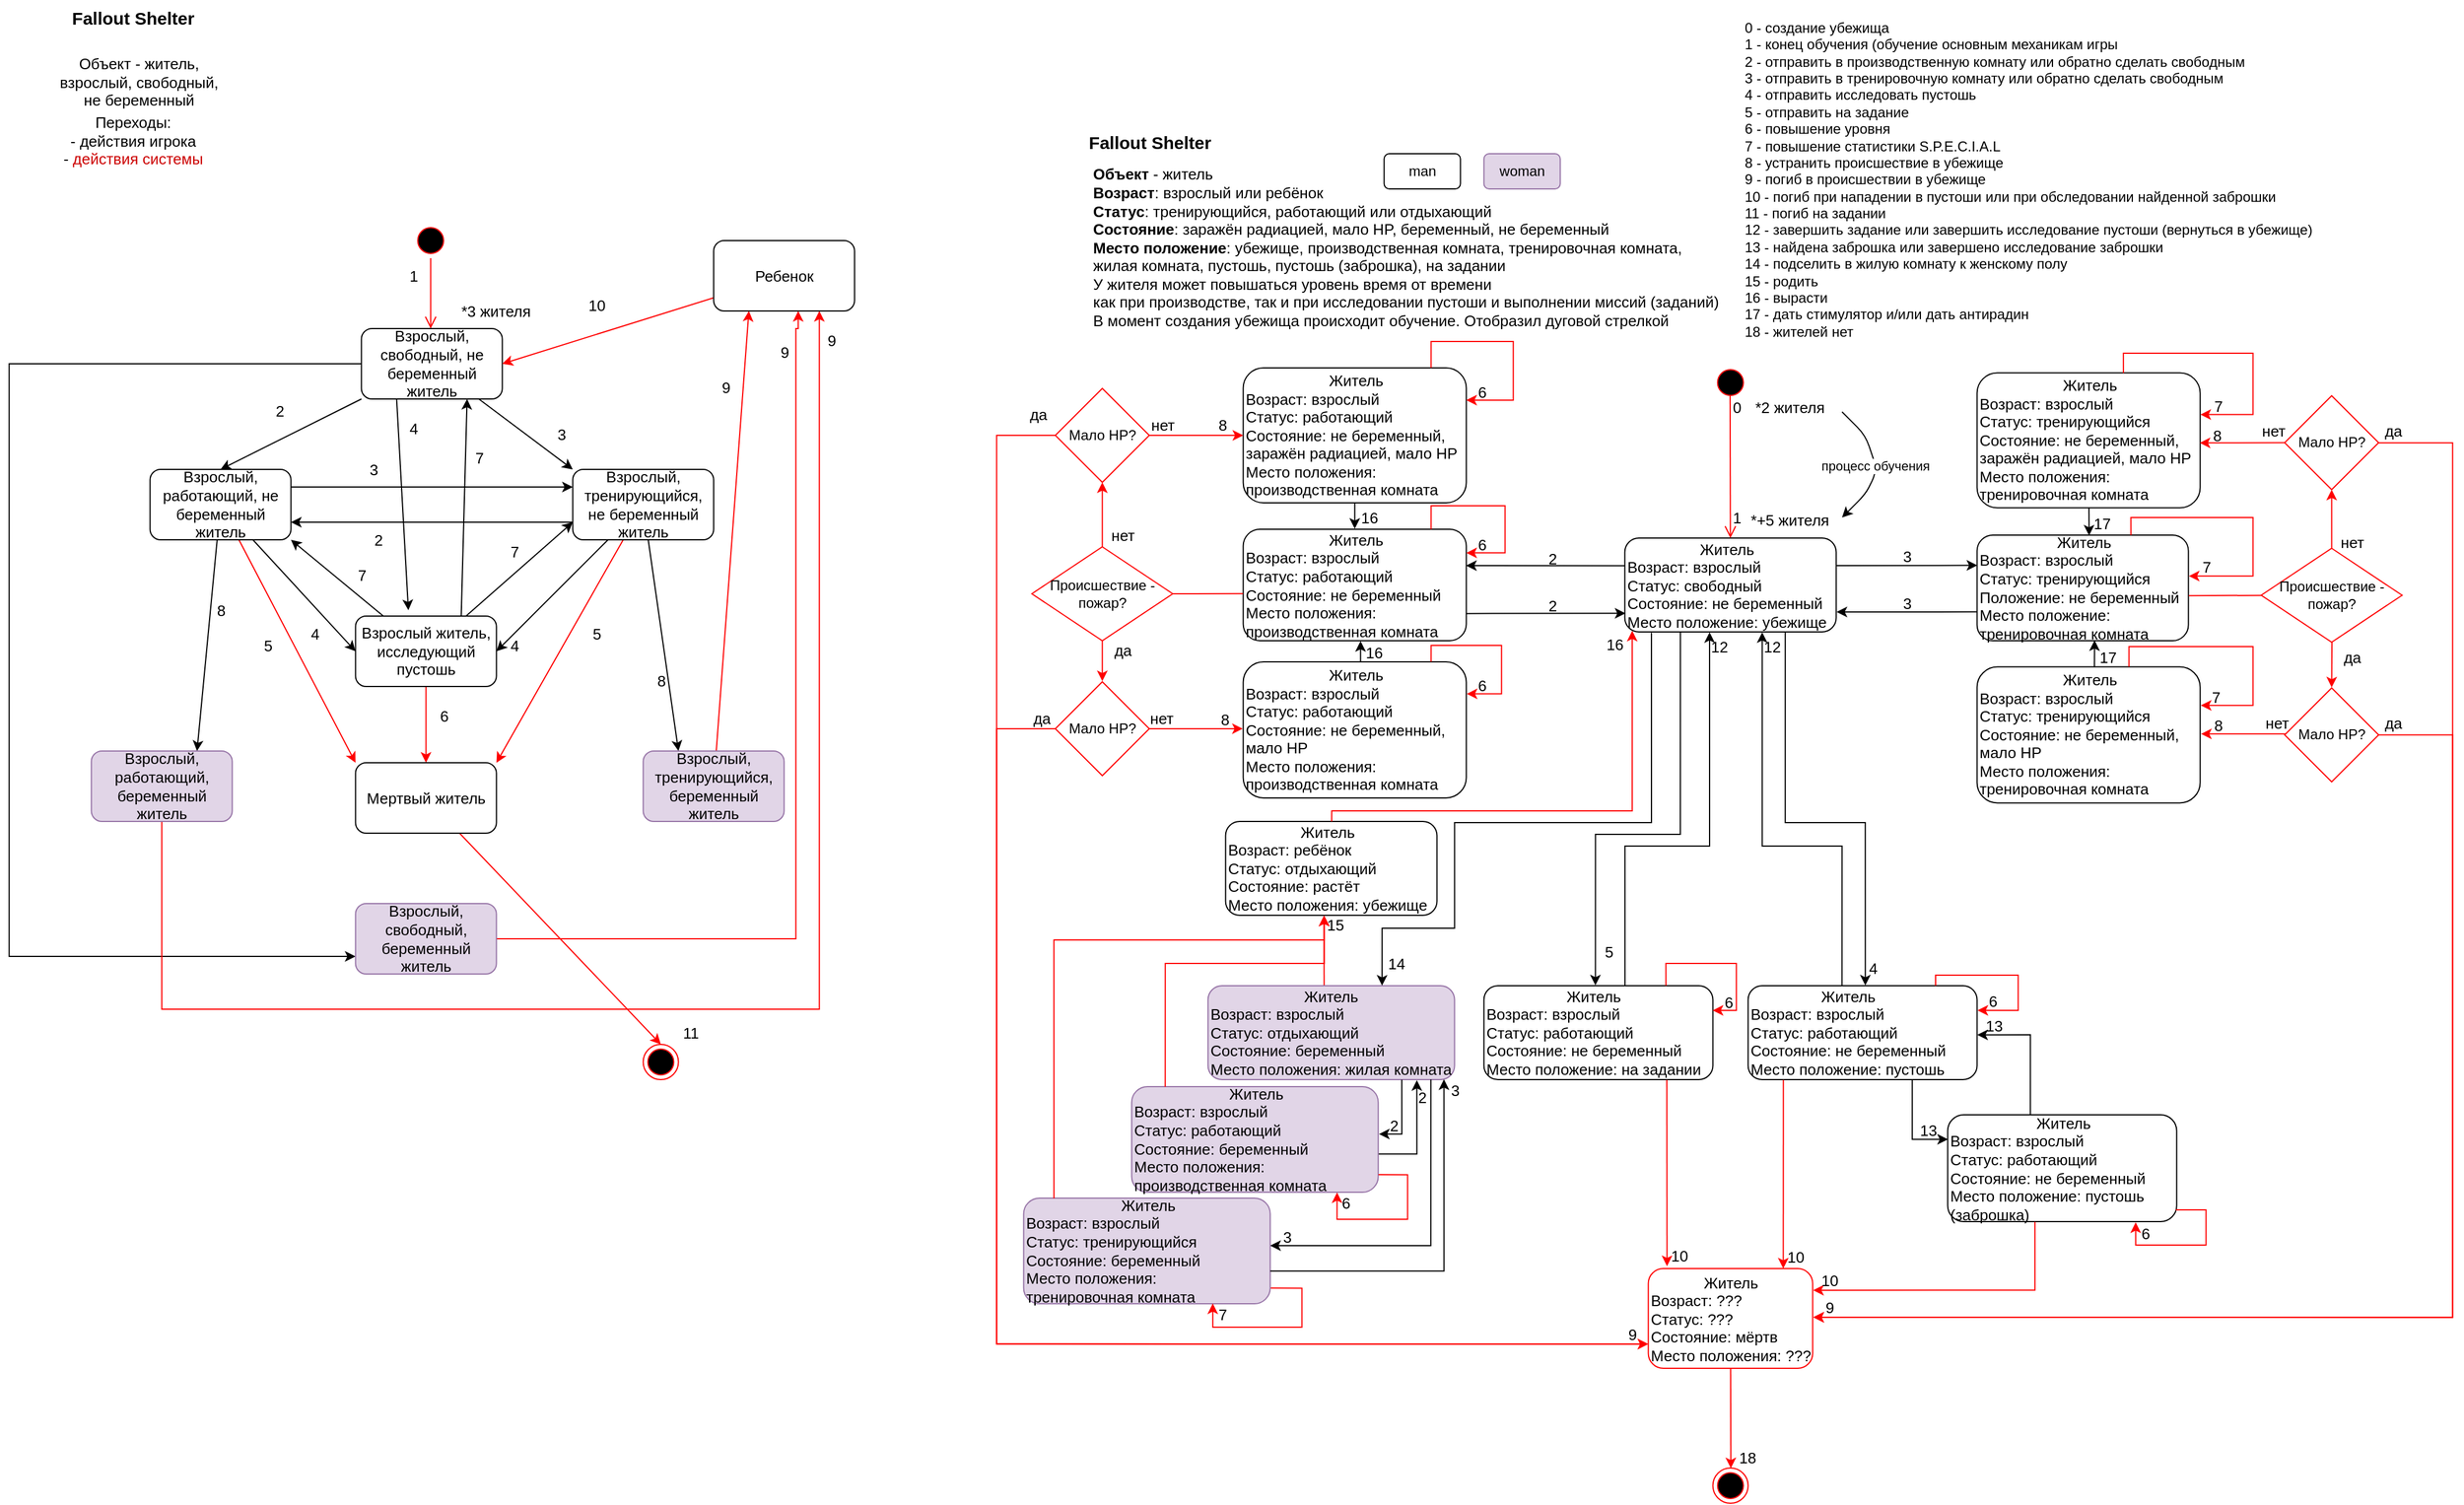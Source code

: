 <mxfile version="13.9.9" type="device"><diagram id="00GHhHN0GegN-eAZ8SZI" name="Страница 1"><mxGraphModel dx="2999" dy="2441" grid="1" gridSize="10" guides="1" tooltips="1" connect="0" arrows="1" fold="1" page="1" pageScale="1" pageWidth="827" pageHeight="1169" math="0" shadow="0"><root><mxCell id="0"/><mxCell id="1" parent="0"/><mxCell id="NHBxZfDezfToYjRti6rS-1" value="&lt;font style=&quot;font-size: 15px;&quot;&gt;&lt;b&gt;Fallout Shelter&lt;/b&gt;&lt;/font&gt;" style="text;html=1;align=center;verticalAlign=middle;resizable=0;points=[];autosize=1;strokeColor=none;fillColor=none;" parent="1" vertex="1"><mxGeometry x="-771.2" y="-1160" width="130" height="30" as="geometry"/></mxCell><mxCell id="NHBxZfDezfToYjRti6rS-2" value="Объект - житель,&lt;br&gt;взрослый, свободный,&lt;br&gt;не беременный" style="text;html=1;align=center;verticalAlign=middle;resizable=0;points=[];autosize=1;strokeColor=none;fillColor=none;fontSize=13;" parent="1" vertex="1"><mxGeometry x="-781.2" y="-1120" width="160" height="60" as="geometry"/></mxCell><mxCell id="NHBxZfDezfToYjRti6rS-3" value="Переходы:&lt;br&gt;- действия игрока&lt;br&gt;- &lt;font color=&quot;#cc0000&quot;&gt;действия системы&lt;/font&gt;" style="text;html=1;align=center;verticalAlign=middle;resizable=0;points=[];autosize=1;strokeColor=none;fillColor=none;fontSize=13;" parent="1" vertex="1"><mxGeometry x="-776.2" y="-1070" width="140" height="60" as="geometry"/></mxCell><mxCell id="NHBxZfDezfToYjRti6rS-4" value="" style="ellipse;html=1;shape=startState;fillColor=#000000;strokeColor=#ff0000;fontSize=13;fontColor=#CC0000;" parent="1" vertex="1"><mxGeometry x="-467.2" y="-970" width="30" height="30" as="geometry"/></mxCell><mxCell id="NHBxZfDezfToYjRti6rS-5" value="" style="edgeStyle=orthogonalEdgeStyle;html=1;verticalAlign=bottom;endArrow=open;endSize=8;strokeColor=#ff0000;rounded=0;fontSize=13;fontColor=#CC0000;" parent="1" source="NHBxZfDezfToYjRti6rS-4" edge="1"><mxGeometry relative="1" as="geometry"><mxPoint x="-452.2" y="-880" as="targetPoint"/></mxGeometry></mxCell><mxCell id="NHBxZfDezfToYjRti6rS-6" value="&lt;font color=&quot;#000000&quot;&gt;1&lt;/font&gt;" style="text;html=1;align=center;verticalAlign=middle;resizable=0;points=[];autosize=1;strokeColor=none;fillColor=none;fontSize=13;fontColor=#CC0000;" parent="1" vertex="1"><mxGeometry x="-482.2" y="-940" width="30" height="30" as="geometry"/></mxCell><mxCell id="NHBxZfDezfToYjRti6rS-11" style="rounded=0;orthogonalLoop=1;jettySize=auto;html=1;entryX=0.5;entryY=0;entryDx=0;entryDy=0;fontSize=13;fontColor=#000000;" parent="1" source="NHBxZfDezfToYjRti6rS-8" target="NHBxZfDezfToYjRti6rS-10" edge="1"><mxGeometry relative="1" as="geometry"/></mxCell><mxCell id="NHBxZfDezfToYjRti6rS-15" style="edgeStyle=none;rounded=0;orthogonalLoop=1;jettySize=auto;html=1;entryX=0;entryY=0;entryDx=0;entryDy=0;fontSize=13;fontColor=#000000;" parent="1" source="NHBxZfDezfToYjRti6rS-8" target="NHBxZfDezfToYjRti6rS-14" edge="1"><mxGeometry relative="1" as="geometry"/></mxCell><mxCell id="NHBxZfDezfToYjRti6rS-25" style="edgeStyle=none;rounded=0;orthogonalLoop=1;jettySize=auto;html=1;fontSize=13;fontColor=#000000;exitX=0.25;exitY=1;exitDx=0;exitDy=0;" parent="1" source="NHBxZfDezfToYjRti6rS-8" edge="1"><mxGeometry relative="1" as="geometry"><mxPoint x="-471.2" y="-640" as="targetPoint"/></mxGeometry></mxCell><mxCell id="NHBxZfDezfToYjRti6rS-53" style="edgeStyle=orthogonalEdgeStyle;rounded=0;orthogonalLoop=1;jettySize=auto;html=1;entryX=0;entryY=0.75;entryDx=0;entryDy=0;strokeColor=#000000;fontSize=13;fontColor=#000000;" parent="1" source="NHBxZfDezfToYjRti6rS-8" target="NHBxZfDezfToYjRti6rS-48" edge="1"><mxGeometry relative="1" as="geometry"><Array as="points"><mxPoint x="-811.2" y="-850"/><mxPoint x="-811.2" y="-345"/></Array></mxGeometry></mxCell><mxCell id="NHBxZfDezfToYjRti6rS-8" value="Взрослый, свободный, не беременный житель" style="rounded=1;whiteSpace=wrap;html=1;fontSize=13;fontColor=#000000;" parent="1" vertex="1"><mxGeometry x="-511.2" y="-880" width="120" height="60" as="geometry"/></mxCell><mxCell id="NHBxZfDezfToYjRti6rS-9" value="*3 жителя" style="text;html=1;align=center;verticalAlign=middle;resizable=0;points=[];autosize=1;strokeColor=none;fillColor=none;fontSize=13;fontColor=#000000;" parent="1" vertex="1"><mxGeometry x="-437.2" y="-910" width="80" height="30" as="geometry"/></mxCell><mxCell id="NHBxZfDezfToYjRti6rS-18" style="edgeStyle=none;rounded=0;orthogonalLoop=1;jettySize=auto;html=1;entryX=0;entryY=0.25;entryDx=0;entryDy=0;fontSize=13;fontColor=#000000;exitX=1;exitY=0.25;exitDx=0;exitDy=0;" parent="1" source="NHBxZfDezfToYjRti6rS-10" target="NHBxZfDezfToYjRti6rS-14" edge="1"><mxGeometry relative="1" as="geometry"/></mxCell><mxCell id="NHBxZfDezfToYjRti6rS-24" style="edgeStyle=none;rounded=0;orthogonalLoop=1;jettySize=auto;html=1;entryX=0;entryY=0.5;entryDx=0;entryDy=0;fontSize=13;fontColor=#000000;" parent="1" source="NHBxZfDezfToYjRti6rS-10" target="NHBxZfDezfToYjRti6rS-22" edge="1"><mxGeometry relative="1" as="geometry"/></mxCell><mxCell id="NHBxZfDezfToYjRti6rS-31" style="edgeStyle=none;rounded=0;orthogonalLoop=1;jettySize=auto;html=1;entryX=0;entryY=0;entryDx=0;entryDy=0;fontSize=13;fontColor=#000000;strokeColor=#FF0000;" parent="1" source="NHBxZfDezfToYjRti6rS-10" target="NHBxZfDezfToYjRti6rS-30" edge="1"><mxGeometry relative="1" as="geometry"/></mxCell><mxCell id="NHBxZfDezfToYjRti6rS-49" style="edgeStyle=none;rounded=0;orthogonalLoop=1;jettySize=auto;html=1;entryX=0.75;entryY=0;entryDx=0;entryDy=0;strokeColor=#000000;fontSize=13;fontColor=#000000;" parent="1" source="NHBxZfDezfToYjRti6rS-10" target="NHBxZfDezfToYjRti6rS-47" edge="1"><mxGeometry relative="1" as="geometry"/></mxCell><mxCell id="NHBxZfDezfToYjRti6rS-10" value="Взрослый, работающий, не беременный житель" style="rounded=1;whiteSpace=wrap;html=1;fontSize=13;fontColor=#000000;" parent="1" vertex="1"><mxGeometry x="-691.2" y="-760" width="120" height="60" as="geometry"/></mxCell><mxCell id="NHBxZfDezfToYjRti6rS-12" value="2" style="text;html=1;align=center;verticalAlign=middle;resizable=0;points=[];autosize=1;strokeColor=none;fillColor=none;fontSize=13;fontColor=#000000;" parent="1" vertex="1"><mxGeometry x="-596.2" y="-825" width="30" height="30" as="geometry"/></mxCell><mxCell id="NHBxZfDezfToYjRti6rS-20" style="edgeStyle=none;rounded=0;orthogonalLoop=1;jettySize=auto;html=1;entryX=1;entryY=0.75;entryDx=0;entryDy=0;fontSize=13;fontColor=#000000;exitX=0;exitY=0.75;exitDx=0;exitDy=0;" parent="1" source="NHBxZfDezfToYjRti6rS-14" target="NHBxZfDezfToYjRti6rS-10" edge="1"><mxGeometry relative="1" as="geometry"/></mxCell><mxCell id="NHBxZfDezfToYjRti6rS-23" style="edgeStyle=none;rounded=0;orthogonalLoop=1;jettySize=auto;html=1;entryX=1;entryY=0.5;entryDx=0;entryDy=0;fontSize=13;fontColor=#000000;" parent="1" source="NHBxZfDezfToYjRti6rS-14" target="NHBxZfDezfToYjRti6rS-22" edge="1"><mxGeometry relative="1" as="geometry"/></mxCell><mxCell id="NHBxZfDezfToYjRti6rS-33" style="edgeStyle=none;rounded=0;orthogonalLoop=1;jettySize=auto;html=1;entryX=1;entryY=0;entryDx=0;entryDy=0;strokeColor=#FF0000;fontSize=13;fontColor=#000000;" parent="1" source="NHBxZfDezfToYjRti6rS-14" target="NHBxZfDezfToYjRti6rS-30" edge="1"><mxGeometry relative="1" as="geometry"/></mxCell><mxCell id="NHBxZfDezfToYjRti6rS-51" style="edgeStyle=none;rounded=0;orthogonalLoop=1;jettySize=auto;html=1;entryX=0.25;entryY=0;entryDx=0;entryDy=0;strokeColor=#000000;fontSize=13;fontColor=#000000;" parent="1" source="NHBxZfDezfToYjRti6rS-14" target="NHBxZfDezfToYjRti6rS-46" edge="1"><mxGeometry relative="1" as="geometry"/></mxCell><mxCell id="NHBxZfDezfToYjRti6rS-14" value="Взрослый, тренирующийся, не беременный житель" style="rounded=1;whiteSpace=wrap;html=1;fontSize=13;fontColor=#000000;" parent="1" vertex="1"><mxGeometry x="-331.2" y="-760" width="120" height="60" as="geometry"/></mxCell><mxCell id="NHBxZfDezfToYjRti6rS-16" value="3" style="text;html=1;align=center;verticalAlign=middle;resizable=0;points=[];autosize=1;strokeColor=none;fillColor=none;fontSize=13;fontColor=#000000;" parent="1" vertex="1"><mxGeometry x="-356.2" y="-805" width="30" height="30" as="geometry"/></mxCell><mxCell id="NHBxZfDezfToYjRti6rS-19" value="3" style="text;html=1;align=center;verticalAlign=middle;resizable=0;points=[];autosize=1;strokeColor=none;fillColor=none;fontSize=13;fontColor=#000000;" parent="1" vertex="1"><mxGeometry x="-516.2" y="-775" width="30" height="30" as="geometry"/></mxCell><mxCell id="NHBxZfDezfToYjRti6rS-21" value="2" style="text;html=1;align=center;verticalAlign=middle;resizable=0;points=[];autosize=1;strokeColor=none;fillColor=none;fontSize=13;fontColor=#000000;" parent="1" vertex="1"><mxGeometry x="-512.2" y="-715" width="30" height="30" as="geometry"/></mxCell><mxCell id="NHBxZfDezfToYjRti6rS-32" style="edgeStyle=none;rounded=0;orthogonalLoop=1;jettySize=auto;html=1;entryX=0.5;entryY=0;entryDx=0;entryDy=0;strokeColor=#FF0000;fontSize=13;fontColor=#000000;" parent="1" source="NHBxZfDezfToYjRti6rS-22" target="NHBxZfDezfToYjRti6rS-30" edge="1"><mxGeometry relative="1" as="geometry"/></mxCell><mxCell id="NHBxZfDezfToYjRti6rS-39" style="edgeStyle=none;rounded=0;orthogonalLoop=1;jettySize=auto;html=1;entryX=0.75;entryY=1;entryDx=0;entryDy=0;strokeColor=#000000;fontSize=13;fontColor=#000000;exitX=0.75;exitY=0;exitDx=0;exitDy=0;" parent="1" source="NHBxZfDezfToYjRti6rS-22" target="NHBxZfDezfToYjRti6rS-8" edge="1"><mxGeometry relative="1" as="geometry"/></mxCell><mxCell id="NHBxZfDezfToYjRti6rS-41" style="edgeStyle=none;rounded=0;orthogonalLoop=1;jettySize=auto;html=1;entryX=0;entryY=0.75;entryDx=0;entryDy=0;strokeColor=#000000;fontSize=13;fontColor=#000000;" parent="1" source="NHBxZfDezfToYjRti6rS-22" target="NHBxZfDezfToYjRti6rS-14" edge="1"><mxGeometry relative="1" as="geometry"/></mxCell><mxCell id="NHBxZfDezfToYjRti6rS-43" style="edgeStyle=none;rounded=0;orthogonalLoop=1;jettySize=auto;html=1;entryX=1;entryY=1;entryDx=0;entryDy=0;strokeColor=#000000;fontSize=13;fontColor=#000000;" parent="1" source="NHBxZfDezfToYjRti6rS-22" target="NHBxZfDezfToYjRti6rS-10" edge="1"><mxGeometry relative="1" as="geometry"/></mxCell><mxCell id="NHBxZfDezfToYjRti6rS-22" value="Взрослый житель, исследующий пустошь" style="rounded=1;whiteSpace=wrap;html=1;fontSize=13;fontColor=#000000;" parent="1" vertex="1"><mxGeometry x="-516.2" y="-635" width="120" height="60" as="geometry"/></mxCell><mxCell id="NHBxZfDezfToYjRti6rS-26" value="4" style="text;html=1;align=center;verticalAlign=middle;resizable=0;points=[];autosize=1;strokeColor=none;fillColor=none;fontSize=13;fontColor=#000000;" parent="1" vertex="1"><mxGeometry x="-482.2" y="-810" width="30" height="30" as="geometry"/></mxCell><mxCell id="NHBxZfDezfToYjRti6rS-27" value="4" style="text;html=1;align=center;verticalAlign=middle;resizable=0;points=[];autosize=1;strokeColor=none;fillColor=none;fontSize=13;fontColor=#000000;" parent="1" vertex="1"><mxGeometry x="-396.2" y="-625" width="30" height="30" as="geometry"/></mxCell><mxCell id="NHBxZfDezfToYjRti6rS-28" value="4" style="text;html=1;align=center;verticalAlign=middle;resizable=0;points=[];autosize=1;strokeColor=none;fillColor=none;fontSize=13;fontColor=#000000;" parent="1" vertex="1"><mxGeometry x="-566.2" y="-635" width="30" height="30" as="geometry"/></mxCell><mxCell id="NHBxZfDezfToYjRti6rS-70" style="edgeStyle=none;rounded=0;orthogonalLoop=1;jettySize=auto;html=1;entryX=0.5;entryY=0;entryDx=0;entryDy=0;strokeColor=#FF0000;fontSize=13;fontColor=#000000;" parent="1" source="NHBxZfDezfToYjRti6rS-30" target="NHBxZfDezfToYjRti6rS-69" edge="1"><mxGeometry relative="1" as="geometry"/></mxCell><mxCell id="NHBxZfDezfToYjRti6rS-30" value="Мертвый житель" style="rounded=1;whiteSpace=wrap;html=1;fontSize=13;fontColor=#000000;" parent="1" vertex="1"><mxGeometry x="-516.2" y="-510" width="120" height="60" as="geometry"/></mxCell><mxCell id="NHBxZfDezfToYjRti6rS-34" value="5" style="text;html=1;align=center;verticalAlign=middle;resizable=0;points=[];autosize=1;strokeColor=none;fillColor=none;fontSize=13;fontColor=#000000;" parent="1" vertex="1"><mxGeometry x="-606.2" y="-625" width="30" height="30" as="geometry"/></mxCell><mxCell id="NHBxZfDezfToYjRti6rS-35" value="5" style="text;html=1;align=center;verticalAlign=middle;resizable=0;points=[];autosize=1;strokeColor=none;fillColor=none;fontSize=13;fontColor=#000000;" parent="1" vertex="1"><mxGeometry x="-326.2" y="-635" width="30" height="30" as="geometry"/></mxCell><mxCell id="NHBxZfDezfToYjRti6rS-37" value="6" style="text;html=1;align=center;verticalAlign=middle;resizable=0;points=[];autosize=1;strokeColor=none;fillColor=none;fontSize=13;fontColor=#000000;" parent="1" vertex="1"><mxGeometry x="-456.2" y="-565" width="30" height="30" as="geometry"/></mxCell><mxCell id="NHBxZfDezfToYjRti6rS-40" value="7" style="text;html=1;align=center;verticalAlign=middle;resizable=0;points=[];autosize=1;strokeColor=none;fillColor=none;fontSize=13;fontColor=#000000;" parent="1" vertex="1"><mxGeometry x="-426.2" y="-785" width="30" height="30" as="geometry"/></mxCell><mxCell id="NHBxZfDezfToYjRti6rS-42" value="7" style="text;html=1;align=center;verticalAlign=middle;resizable=0;points=[];autosize=1;strokeColor=none;fillColor=none;fontSize=13;fontColor=#000000;" parent="1" vertex="1"><mxGeometry x="-396.2" y="-705" width="30" height="30" as="geometry"/></mxCell><mxCell id="NHBxZfDezfToYjRti6rS-44" value="7" style="text;html=1;align=center;verticalAlign=middle;resizable=0;points=[];autosize=1;strokeColor=none;fillColor=none;fontSize=13;fontColor=#000000;" parent="1" vertex="1"><mxGeometry x="-526.2" y="-685" width="30" height="30" as="geometry"/></mxCell><mxCell id="NHBxZfDezfToYjRti6rS-59" style="edgeStyle=none;rounded=0;orthogonalLoop=1;jettySize=auto;html=1;entryX=0.25;entryY=1;entryDx=0;entryDy=0;strokeColor=#FF0000;fontSize=13;fontColor=#000000;" parent="1" source="NHBxZfDezfToYjRti6rS-46" target="NHBxZfDezfToYjRti6rS-56" edge="1"><mxGeometry relative="1" as="geometry"/></mxCell><mxCell id="NHBxZfDezfToYjRti6rS-46" value="Взрослый, тренирующийся, беременный житель" style="rounded=1;whiteSpace=wrap;html=1;fontSize=13;fillColor=#e1d5e7;strokeColor=#9673a6;" parent="1" vertex="1"><mxGeometry x="-271.2" y="-520" width="120" height="60" as="geometry"/></mxCell><mxCell id="NHBxZfDezfToYjRti6rS-63" style="edgeStyle=orthogonalEdgeStyle;rounded=0;orthogonalLoop=1;jettySize=auto;html=1;entryX=0.75;entryY=1;entryDx=0;entryDy=0;strokeColor=#FF0000;fontSize=13;fontColor=#000000;" parent="1" source="NHBxZfDezfToYjRti6rS-47" target="NHBxZfDezfToYjRti6rS-56" edge="1"><mxGeometry relative="1" as="geometry"><Array as="points"><mxPoint x="-681.2" y="-300"/><mxPoint x="-121.2" y="-300"/></Array></mxGeometry></mxCell><mxCell id="NHBxZfDezfToYjRti6rS-47" value="Взрослый, работающий, беременный житель" style="rounded=1;whiteSpace=wrap;html=1;fontSize=13;fillColor=#e1d5e7;strokeColor=#9673a6;" parent="1" vertex="1"><mxGeometry x="-741.2" y="-520" width="120" height="60" as="geometry"/></mxCell><mxCell id="NHBxZfDezfToYjRti6rS-61" style="edgeStyle=orthogonalEdgeStyle;rounded=0;orthogonalLoop=1;jettySize=auto;html=1;entryX=0.6;entryY=1;entryDx=0;entryDy=0;strokeColor=#FF0000;fontSize=13;fontColor=#000000;entryPerimeter=0;" parent="1" source="NHBxZfDezfToYjRti6rS-48" target="NHBxZfDezfToYjRti6rS-56" edge="1"><mxGeometry relative="1" as="geometry"><Array as="points"><mxPoint x="-141.2" y="-360"/><mxPoint x="-141.2" y="-880"/><mxPoint x="-139.2" y="-880"/></Array></mxGeometry></mxCell><mxCell id="NHBxZfDezfToYjRti6rS-48" value="Взрослый, свободный, беременный житель" style="rounded=1;whiteSpace=wrap;html=1;fontSize=13;fillColor=#e1d5e7;strokeColor=#9673a6;" parent="1" vertex="1"><mxGeometry x="-516.2" y="-390" width="120" height="60" as="geometry"/></mxCell><mxCell id="NHBxZfDezfToYjRti6rS-50" value="8" style="text;html=1;align=center;verticalAlign=middle;resizable=0;points=[];autosize=1;strokeColor=none;fillColor=none;fontSize=13;fontColor=#000000;" parent="1" vertex="1"><mxGeometry x="-646.2" y="-655" width="30" height="30" as="geometry"/></mxCell><mxCell id="NHBxZfDezfToYjRti6rS-52" value="8" style="text;html=1;align=center;verticalAlign=middle;resizable=0;points=[];autosize=1;strokeColor=none;fillColor=none;fontSize=13;fontColor=#000000;" parent="1" vertex="1"><mxGeometry x="-271.2" y="-595" width="30" height="30" as="geometry"/></mxCell><mxCell id="NHBxZfDezfToYjRti6rS-66" style="rounded=0;orthogonalLoop=1;jettySize=auto;html=1;entryX=1;entryY=0.5;entryDx=0;entryDy=0;strokeColor=#FF0000;fontSize=13;fontColor=#000000;" parent="1" source="NHBxZfDezfToYjRti6rS-56" target="NHBxZfDezfToYjRti6rS-8" edge="1"><mxGeometry relative="1" as="geometry"/></mxCell><mxCell id="NHBxZfDezfToYjRti6rS-56" value="Ребенок" style="rounded=1;whiteSpace=wrap;html=1;fontSize=13;fontColor=#000000;align=center;" parent="1" vertex="1"><mxGeometry x="-211.2" y="-955" width="120" height="60" as="geometry"/></mxCell><mxCell id="NHBxZfDezfToYjRti6rS-60" value="9" style="text;html=1;align=center;verticalAlign=middle;resizable=0;points=[];autosize=1;strokeColor=none;fillColor=none;fontSize=13;fontColor=#000000;" parent="1" vertex="1"><mxGeometry x="-216.2" y="-845" width="30" height="30" as="geometry"/></mxCell><mxCell id="NHBxZfDezfToYjRti6rS-62" value="9" style="text;html=1;align=center;verticalAlign=middle;resizable=0;points=[];autosize=1;strokeColor=none;fillColor=none;fontSize=13;fontColor=#000000;" parent="1" vertex="1"><mxGeometry x="-166.2" y="-875" width="30" height="30" as="geometry"/></mxCell><mxCell id="NHBxZfDezfToYjRti6rS-64" value="9" style="text;html=1;align=center;verticalAlign=middle;resizable=0;points=[];autosize=1;strokeColor=none;fillColor=none;fontSize=13;fontColor=#000000;" parent="1" vertex="1"><mxGeometry x="-126.2" y="-885" width="30" height="30" as="geometry"/></mxCell><mxCell id="NHBxZfDezfToYjRti6rS-67" value="10" style="text;html=1;align=center;verticalAlign=middle;resizable=0;points=[];autosize=1;strokeColor=none;fillColor=none;fontSize=13;fontColor=#000000;" parent="1" vertex="1"><mxGeometry x="-331.2" y="-915" width="40" height="30" as="geometry"/></mxCell><mxCell id="NHBxZfDezfToYjRti6rS-69" value="" style="ellipse;html=1;shape=endState;fillColor=#000000;strokeColor=#ff0000;fontSize=13;fontColor=#000000;" parent="1" vertex="1"><mxGeometry x="-271.2" y="-270" width="30" height="30" as="geometry"/></mxCell><mxCell id="NHBxZfDezfToYjRti6rS-71" value="11" style="text;html=1;align=center;verticalAlign=middle;resizable=0;points=[];autosize=1;strokeColor=none;fillColor=none;fontSize=13;fontColor=#000000;" parent="1" vertex="1"><mxGeometry x="-251.2" y="-295" width="40" height="30" as="geometry"/></mxCell><mxCell id="zV-iuyQAaC5fDVaEB1_U-5" value="man" style="rounded=1;whiteSpace=wrap;html=1;" parent="1" vertex="1"><mxGeometry x="359.8" y="-1029" width="65" height="30" as="geometry"/></mxCell><mxCell id="zV-iuyQAaC5fDVaEB1_U-6" value="woman" style="rounded=1;whiteSpace=wrap;html=1;fillColor=#e1d5e7;strokeColor=#9673a6;" parent="1" vertex="1"><mxGeometry x="444.8" y="-1029" width="65" height="30" as="geometry"/></mxCell><mxCell id="zV-iuyQAaC5fDVaEB1_U-11" style="rounded=0;orthogonalLoop=1;jettySize=auto;html=1;exitX=0;exitY=0.295;exitDx=0;exitDy=0;exitPerimeter=0;entryX=0.999;entryY=0.326;entryDx=0;entryDy=0;entryPerimeter=0;" parent="1" source="zV-iuyQAaC5fDVaEB1_U-7" target="zV-iuyQAaC5fDVaEB1_U-9" edge="1"><mxGeometry relative="1" as="geometry"><mxPoint x="565.52" y="-674.1" as="sourcePoint"/><mxPoint x="430.18" y="-678.625" as="targetPoint"/></mxGeometry></mxCell><mxCell id="zV-iuyQAaC5fDVaEB1_U-12" style="rounded=0;orthogonalLoop=1;jettySize=auto;html=1;entryX=0.001;entryY=0.286;entryDx=0;entryDy=0;entryPerimeter=0;exitX=0.999;exitY=0.294;exitDx=0;exitDy=0;exitPerimeter=0;" parent="1" source="zV-iuyQAaC5fDVaEB1_U-7" target="zV-iuyQAaC5fDVaEB1_U-10" edge="1"><mxGeometry relative="1" as="geometry"><mxPoint x="744.8" y="-662" as="sourcePoint"/><mxPoint x="845.8" y="-662" as="targetPoint"/></mxGeometry></mxCell><mxCell id="zV-iuyQAaC5fDVaEB1_U-7" value="&lt;div style=&quot;text-align: center&quot;&gt;Житель&lt;/div&gt;Возраст: взрослый &lt;br&gt;Статус: свободный &lt;br&gt;Состояние: не беременный&lt;br&gt;Место положение: убежище" style="rounded=1;whiteSpace=wrap;html=1;fontSize=13;fontColor=#000000;align=left;" parent="1" vertex="1"><mxGeometry x="564.8" y="-701.5" width="180" height="80" as="geometry"/></mxCell><mxCell id="zV-iuyQAaC5fDVaEB1_U-9" value="&lt;div style=&quot;text-align: center&quot;&gt;Житель&lt;/div&gt;Возраст: взрослый &lt;br&gt;Статус: работающий&lt;br&gt;Состояние: не беременный&lt;br&gt;Место положения: производственная комната" style="rounded=1;whiteSpace=wrap;html=1;fontSize=13;fontColor=#000000;align=left;" parent="1" vertex="1"><mxGeometry x="239.8" y="-709" width="190" height="95" as="geometry"/></mxCell><mxCell id="zV-iuyQAaC5fDVaEB1_U-10" value="&lt;div style=&quot;text-align: center&quot;&gt;Житель&lt;/div&gt;Возраст: взрослый &lt;br&gt;Статус: тренирующийся&amp;nbsp;&lt;br&gt;Положение: не беременный&lt;br&gt;Место положение: тренировочная комната" style="rounded=1;whiteSpace=wrap;html=1;fontSize=13;fontColor=#000000;align=left;" parent="1" vertex="1"><mxGeometry x="864.8" y="-704" width="180" height="90" as="geometry"/></mxCell><mxCell id="zV-iuyQAaC5fDVaEB1_U-3" value="" style="ellipse;html=1;shape=startState;fillColor=#000000;strokeColor=#ff0000;" parent="1" vertex="1"><mxGeometry x="639.8" y="-849" width="30" height="30" as="geometry"/></mxCell><mxCell id="zV-iuyQAaC5fDVaEB1_U-4" value="" style="html=1;verticalAlign=bottom;endArrow=open;endSize=8;strokeColor=#ff0000;exitX=0.489;exitY=0.844;exitDx=0;exitDy=0;exitPerimeter=0;" parent="1" source="zV-iuyQAaC5fDVaEB1_U-3" target="zV-iuyQAaC5fDVaEB1_U-7" edge="1"><mxGeometry relative="1" as="geometry"><mxPoint x="609.8" y="-819" as="targetPoint"/></mxGeometry></mxCell><mxCell id="zV-iuyQAaC5fDVaEB1_U-14" value="&lt;font style=&quot;font-size: 15px;&quot;&gt;&lt;b&gt;Fallout Shelter&lt;/b&gt;&lt;/font&gt;" style="text;html=1;align=center;verticalAlign=middle;resizable=0;points=[];autosize=1;strokeColor=none;fillColor=none;" parent="1" vertex="1"><mxGeometry x="94.8" y="-1054" width="130" height="30" as="geometry"/></mxCell><mxCell id="zV-iuyQAaC5fDVaEB1_U-15" value="&lt;b&gt;Объект&lt;/b&gt; - житель&lt;br&gt;&lt;b&gt;Возраст&lt;/b&gt;: взрослый или ребёнок&lt;br&gt;&lt;b&gt;Статус&lt;/b&gt;: тренирующийся, работающий или отдыхающий&lt;br&gt;&lt;b&gt;Состояние&lt;/b&gt;: заражён радиацией, мало HP, беременный, не беременный&lt;br&gt;&lt;b&gt;Место положение&lt;/b&gt;: убежище, производственная комната, тренировочная комната, &lt;br&gt;жилая комната, пустошь, пустошь (заброшка), на задании&lt;br&gt;У жителя может повышаться уровень время от времени&lt;br&gt;как при производстве, так и при исследовании пустоши и выполнении миссий (заданий)&lt;br&gt;В момент создания убежища происходит обучение. Отобразил дуговой стрелкой" style="text;html=1;align=left;verticalAlign=middle;resizable=0;points=[];autosize=1;strokeColor=none;fillColor=none;fontSize=13;" parent="1" vertex="1"><mxGeometry x="109.8" y="-1024" width="550" height="150" as="geometry"/></mxCell><mxCell id="zV-iuyQAaC5fDVaEB1_U-16" value="2" style="text;html=1;align=center;verticalAlign=middle;resizable=0;points=[];autosize=1;strokeColor=none;fillColor=none;fontSize=13;fontColor=#000000;" parent="1" vertex="1"><mxGeometry x="487.8" y="-699" width="30" height="30" as="geometry"/></mxCell><mxCell id="zV-iuyQAaC5fDVaEB1_U-18" value="3" style="text;html=1;align=center;verticalAlign=middle;resizable=0;points=[];autosize=1;strokeColor=none;fillColor=none;fontSize=13;fontColor=#000000;" parent="1" vertex="1"><mxGeometry x="789.8" y="-701.5" width="30" height="30" as="geometry"/></mxCell><mxCell id="zV-iuyQAaC5fDVaEB1_U-19" value="0 - создание убежища&lt;br&gt;1 - конец обучения (обучение основным механикам игры&lt;br&gt;2 - отправить в производственную комнату или обратно сделать свободным&lt;br&gt;3 - отправить в тренировочную комнату&amp;nbsp;или обратно сделать свободным&lt;br&gt;4 - отправить исследовать пустошь&lt;br&gt;5 - отправить на задание&lt;br&gt;6 - повышение уровня&lt;br&gt;7 - повышение статистики S.P.E.C.I.A.L&lt;br&gt;8 - устранить происшествие в убежище&lt;br&gt;9 - погиб в происшествии в убежище&lt;br&gt;10 - погиб при нападении в пустоши или при обследовании найденной заброшки&lt;br&gt;11 - погиб на задании&lt;br&gt;12 - завершить задание или завершить исследование пустоши (вернуться в убежище)&lt;br&gt;13 - найдена заброшка или завершено исследование заброшки&amp;nbsp;&lt;br&gt;14 - подселить в жилую комнату к женскому полу&lt;br&gt;15 - родить&lt;br&gt;16 - вырасти&lt;br&gt;17 - дать стимулятор и/или дать антирадин&lt;br&gt;18 - жителей нет" style="text;html=1;strokeColor=none;fillColor=none;align=left;verticalAlign=middle;whiteSpace=wrap;rounded=0;" parent="1" vertex="1"><mxGeometry x="664.8" y="-1140" width="490" height="266" as="geometry"/></mxCell><mxCell id="zV-iuyQAaC5fDVaEB1_U-20" style="rounded=0;orthogonalLoop=1;jettySize=auto;html=1;exitX=1;exitY=0.756;exitDx=0;exitDy=0;exitPerimeter=0;entryX=0.003;entryY=0.802;entryDx=0;entryDy=0;entryPerimeter=0;" parent="1" source="zV-iuyQAaC5fDVaEB1_U-9" target="zV-iuyQAaC5fDVaEB1_U-7" edge="1"><mxGeometry relative="1" as="geometry"><mxPoint x="429.42" y="-637.175" as="sourcePoint"/><mxPoint x="564.62" y="-640.7" as="targetPoint"/></mxGeometry></mxCell><mxCell id="zV-iuyQAaC5fDVaEB1_U-21" value="2" style="text;html=1;align=center;verticalAlign=middle;resizable=0;points=[];autosize=1;strokeColor=none;fillColor=none;fontSize=13;fontColor=#000000;" parent="1" vertex="1"><mxGeometry x="487.8" y="-659" width="30" height="30" as="geometry"/></mxCell><mxCell id="zV-iuyQAaC5fDVaEB1_U-22" style="rounded=0;orthogonalLoop=1;jettySize=auto;html=1;exitX=-0.002;exitY=0.727;exitDx=0;exitDy=0;exitPerimeter=0;entryX=1.002;entryY=0.787;entryDx=0;entryDy=0;entryPerimeter=0;" parent="1" source="zV-iuyQAaC5fDVaEB1_U-10" target="zV-iuyQAaC5fDVaEB1_U-7" edge="1"><mxGeometry relative="1" as="geometry"><mxPoint x="844.8" y="-631" as="sourcePoint"/><mxPoint x="754.8" y="-631" as="targetPoint"/></mxGeometry></mxCell><mxCell id="zV-iuyQAaC5fDVaEB1_U-23" value="3" style="text;html=1;align=center;verticalAlign=middle;resizable=0;points=[];autosize=1;strokeColor=none;fillColor=none;fontSize=13;fontColor=#000000;" parent="1" vertex="1"><mxGeometry x="789.8" y="-661.5" width="30" height="30" as="geometry"/></mxCell><mxCell id="zV-iuyQAaC5fDVaEB1_U-25" value="&lt;div style=&quot;text-align: center&quot;&gt;Житель&lt;/div&gt;Возраст: взрослый &lt;br&gt;Статус: отдыхающий&lt;br&gt;Состояние: беременный&lt;br&gt;Место положения: жилая комната" style="rounded=1;whiteSpace=wrap;html=1;fontSize=13;fontColor=#000000;align=left;fillColor=#E1D5E7;strokeColor=#9673A6;" parent="1" vertex="1"><mxGeometry x="209.8" y="-320" width="210" height="80" as="geometry"/></mxCell><mxCell id="zV-iuyQAaC5fDVaEB1_U-27" value="&lt;div style=&quot;text-align: center&quot;&gt;Житель&lt;/div&gt;Возраст: ребёнок&amp;nbsp;&lt;br&gt;Статус: отдыхающий&lt;br&gt;Состояние: растёт&lt;br&gt;Место положения: убежище" style="rounded=1;whiteSpace=wrap;html=1;fontSize=13;fontColor=#000000;align=left;" parent="1" vertex="1"><mxGeometry x="224.8" y="-460" width="180" height="80" as="geometry"/></mxCell><mxCell id="zV-iuyQAaC5fDVaEB1_U-29" style="edgeStyle=orthogonalEdgeStyle;rounded=0;orthogonalLoop=1;jettySize=auto;html=1;exitX=0.126;exitY=1.01;exitDx=0;exitDy=0;exitPerimeter=0;entryX=0.706;entryY=-0.001;entryDx=0;entryDy=0;entryPerimeter=0;" parent="1" source="zV-iuyQAaC5fDVaEB1_U-7" target="zV-iuyQAaC5fDVaEB1_U-25" edge="1"><mxGeometry relative="1" as="geometry"><mxPoint x="429.98" y="-628.16" as="sourcePoint"/><mxPoint x="529.62" y="-627.92" as="targetPoint"/><Array as="points"><mxPoint x="587.8" y="-459"/><mxPoint x="419.8" y="-459"/><mxPoint x="419.8" y="-369"/><mxPoint x="357.8" y="-369"/></Array></mxGeometry></mxCell><mxCell id="zV-iuyQAaC5fDVaEB1_U-30" value="" style="endArrow=classic;html=1;exitX=0.471;exitY=-0.006;exitDx=0;exitDy=0;exitPerimeter=0;entryX=0.466;entryY=1.003;entryDx=0;entryDy=0;entryPerimeter=0;rounded=0;strokeColor=#FF0000;" parent="1" source="zV-iuyQAaC5fDVaEB1_U-25" target="zV-iuyQAaC5fDVaEB1_U-27" edge="1"><mxGeometry width="50" height="50" relative="1" as="geometry"><mxPoint x="299.8" y="-310" as="sourcePoint"/><mxPoint x="308.8" y="-370" as="targetPoint"/></mxGeometry></mxCell><mxCell id="zV-iuyQAaC5fDVaEB1_U-31" style="rounded=0;orthogonalLoop=1;jettySize=auto;html=1;strokeColor=#FF0000;fontSize=13;fontColor=#000000;edgeStyle=orthogonalEdgeStyle;exitX=0.502;exitY=0;exitDx=0;exitDy=0;exitPerimeter=0;entryX=0.035;entryY=0.987;entryDx=0;entryDy=0;entryPerimeter=0;" parent="1" source="zV-iuyQAaC5fDVaEB1_U-27" target="zV-iuyQAaC5fDVaEB1_U-7" edge="1"><mxGeometry relative="1" as="geometry"><Array as="points"><mxPoint x="314.8" y="-469"/><mxPoint x="570.8" y="-469"/></Array><mxPoint x="315.8" y="-460" as="sourcePoint"/><mxPoint x="570.8" y="-619" as="targetPoint"/></mxGeometry></mxCell><mxCell id="zV-iuyQAaC5fDVaEB1_U-33" value="&lt;div style=&quot;text-align: center&quot;&gt;Житель&lt;/div&gt;Возраст: взрослый &lt;br&gt;Статус: работающий&amp;nbsp;&lt;br&gt;Состояние: не беременный&lt;br&gt;Место положение: на задании" style="rounded=1;whiteSpace=wrap;html=1;fontSize=13;fontColor=#000000;align=left;" parent="1" vertex="1"><mxGeometry x="444.8" y="-320" width="195" height="80" as="geometry"/></mxCell><mxCell id="zV-iuyQAaC5fDVaEB1_U-34" value="&lt;div style=&quot;text-align: center&quot;&gt;Житель&lt;/div&gt;Возраст: взрослый &lt;br&gt;Статус: работающий&amp;nbsp;&lt;br&gt;Состояние: не беременный&lt;br&gt;Место положение: пустошь" style="rounded=1;whiteSpace=wrap;html=1;fontSize=13;fontColor=#000000;align=left;" parent="1" vertex="1"><mxGeometry x="669.8" y="-320" width="195" height="80" as="geometry"/></mxCell><mxCell id="zV-iuyQAaC5fDVaEB1_U-36" value="" style="endArrow=classic;html=1;exitX=0.263;exitY=1.004;exitDx=0;exitDy=0;exitPerimeter=0;entryX=0.487;entryY=-0.004;entryDx=0;entryDy=0;entryPerimeter=0;edgeStyle=orthogonalEdgeStyle;rounded=0;" parent="1" source="zV-iuyQAaC5fDVaEB1_U-7" target="zV-iuyQAaC5fDVaEB1_U-33" edge="1"><mxGeometry width="50" height="50" relative="1" as="geometry"><mxPoint x="439.8" y="-459" as="sourcePoint"/><mxPoint x="549.8" y="-509" as="targetPoint"/><Array as="points"><mxPoint x="611.8" y="-449"/><mxPoint x="539.8" y="-449"/></Array></mxGeometry></mxCell><mxCell id="zV-iuyQAaC5fDVaEB1_U-37" value="" style="endArrow=classic;html=1;exitX=0.759;exitY=1.003;exitDx=0;exitDy=0;exitPerimeter=0;rounded=0;entryX=0.512;entryY=-0.003;entryDx=0;entryDy=0;entryPerimeter=0;edgeStyle=orthogonalEdgeStyle;" parent="1" source="zV-iuyQAaC5fDVaEB1_U-7" target="zV-iuyQAaC5fDVaEB1_U-34" edge="1"><mxGeometry width="50" height="50" relative="1" as="geometry"><mxPoint x="702.17" y="-608.36" as="sourcePoint"/><mxPoint x="770.8" y="-399" as="targetPoint"/><Array as="points"><mxPoint x="701.8" y="-459"/><mxPoint x="769.8" y="-459"/></Array></mxGeometry></mxCell><mxCell id="zV-iuyQAaC5fDVaEB1_U-38" value="&lt;div style=&quot;text-align: center&quot;&gt;Житель&lt;/div&gt;Возраст: взрослый &lt;br&gt;Статус: работающий&amp;nbsp;&lt;br&gt;Состояние: не беременный&lt;br&gt;Место положение: пустошь (заброшка)" style="rounded=1;whiteSpace=wrap;html=1;fontSize=13;fontColor=#000000;align=left;" parent="1" vertex="1"><mxGeometry x="839.8" y="-210" width="195" height="91" as="geometry"/></mxCell><mxCell id="zV-iuyQAaC5fDVaEB1_U-40" style="edgeStyle=orthogonalEdgeStyle;rounded=0;jumpStyle=sharp;jumpSize=0;orthogonalLoop=1;jettySize=auto;html=1;entryX=0.5;entryY=-0.004;entryDx=0;entryDy=0;entryPerimeter=0;" parent="1" source="zV-iuyQAaC5fDVaEB1_U-39" target="zV-iuyQAaC5fDVaEB1_U-9" edge="1"><mxGeometry relative="1" as="geometry"/></mxCell><mxCell id="zV-iuyQAaC5fDVaEB1_U-39" value="&lt;div style=&quot;text-align: center&quot;&gt;Житель&lt;/div&gt;Возраст: взрослый &lt;br&gt;Статус: работающий&lt;br&gt;Состояние: не беременный, заражён радиацией, мало HP&lt;br&gt;Место положения: производственная комната" style="rounded=1;whiteSpace=wrap;html=1;fontSize=13;fontColor=#000000;align=left;" parent="1" vertex="1"><mxGeometry x="239.8" y="-846.5" width="190" height="115" as="geometry"/></mxCell><mxCell id="zV-iuyQAaC5fDVaEB1_U-44" value="нет" style="text;html=1;align=center;verticalAlign=middle;resizable=0;points=[];autosize=1;strokeColor=none;fillColor=none;fontSize=13;fontColor=#000000;" parent="1" vertex="1"><mxGeometry x="116.8" y="-714" width="40" height="20" as="geometry"/></mxCell><mxCell id="zV-iuyQAaC5fDVaEB1_U-45" value="&lt;div style=&quot;text-align: center&quot;&gt;Житель&lt;/div&gt;Возраст: взрослый &lt;br&gt;Статус: работающий&lt;br&gt;Состояние: не беременный, мало HP&lt;br&gt;Место положения: производственная комната" style="rounded=1;whiteSpace=wrap;html=1;fontSize=13;fontColor=#000000;align=left;" parent="1" vertex="1"><mxGeometry x="239.8" y="-596" width="190" height="116" as="geometry"/></mxCell><mxCell id="zV-iuyQAaC5fDVaEB1_U-141" style="rounded=0;jumpStyle=sharp;jumpSize=0;orthogonalLoop=1;jettySize=auto;html=1;entryX=0.511;entryY=0.006;entryDx=0;entryDy=0;entryPerimeter=0;startArrow=none;startFill=0;endArrow=classic;endFill=1;strokeColor=#FF0000;" parent="1" source="zV-iuyQAaC5fDVaEB1_U-47" target="zV-iuyQAaC5fDVaEB1_U-140" edge="1"><mxGeometry relative="1" as="geometry"/></mxCell><mxCell id="zV-iuyQAaC5fDVaEB1_U-47" value="&lt;div style=&quot;text-align: center&quot;&gt;Житель&lt;/div&gt;Возраст: ???&amp;nbsp;&lt;br&gt;Статус: ???&lt;br&gt;Состояние: мёртв&lt;br&gt;Место положения: ???" style="rounded=1;whiteSpace=wrap;html=1;fontSize=13;fontColor=#000000;align=left;strokeColor=#FF0000;" parent="1" vertex="1"><mxGeometry x="584.8" y="-79" width="140" height="85" as="geometry"/></mxCell><mxCell id="zV-iuyQAaC5fDVaEB1_U-51" value="да" style="text;html=1;align=center;verticalAlign=middle;resizable=0;points=[];autosize=1;strokeColor=none;fillColor=none;fontSize=13;fontColor=#000000;" parent="1" vertex="1"><mxGeometry x="121.8" y="-616" width="30" height="20" as="geometry"/></mxCell><mxCell id="zV-iuyQAaC5fDVaEB1_U-54" style="edgeStyle=orthogonalEdgeStyle;rounded=0;jumpStyle=sharp;jumpSize=0;orthogonalLoop=1;jettySize=auto;html=1;endArrow=none;endFill=0;strokeColor=#FF0000;entryX=-0.001;entryY=0.578;entryDx=0;entryDy=0;entryPerimeter=0;" parent="1" source="zV-iuyQAaC5fDVaEB1_U-53" target="zV-iuyQAaC5fDVaEB1_U-9" edge="1"><mxGeometry relative="1" as="geometry"><mxPoint x="237.8" y="-654" as="targetPoint"/></mxGeometry></mxCell><mxCell id="zV-iuyQAaC5fDVaEB1_U-57" style="edgeStyle=orthogonalEdgeStyle;rounded=0;jumpStyle=sharp;jumpSize=0;orthogonalLoop=1;jettySize=auto;html=1;entryX=0.5;entryY=-0.006;entryDx=0;entryDy=0;entryPerimeter=0;endArrow=classic;endFill=1;strokeColor=#FF0000;" parent="1" source="zV-iuyQAaC5fDVaEB1_U-53" target="zV-iuyQAaC5fDVaEB1_U-56" edge="1"><mxGeometry relative="1" as="geometry"/></mxCell><mxCell id="zV-iuyQAaC5fDVaEB1_U-58" style="edgeStyle=orthogonalEdgeStyle;rounded=0;jumpStyle=sharp;jumpSize=0;orthogonalLoop=1;jettySize=auto;html=1;entryX=0.5;entryY=1;entryDx=0;entryDy=0;entryPerimeter=0;endArrow=classic;endFill=1;strokeColor=#FF0000;" parent="1" source="zV-iuyQAaC5fDVaEB1_U-53" target="zV-iuyQAaC5fDVaEB1_U-55" edge="1"><mxGeometry relative="1" as="geometry"/></mxCell><mxCell id="zV-iuyQAaC5fDVaEB1_U-53" value="Происшествие -&lt;br&gt;пожар?" style="rhombus;whiteSpace=wrap;html=1;strokeColor=#FF0000;fillColor=#FFFFFF;" parent="1" vertex="1"><mxGeometry x="59.8" y="-694" width="120" height="80" as="geometry"/></mxCell><mxCell id="zV-iuyQAaC5fDVaEB1_U-66" style="edgeStyle=orthogonalEdgeStyle;rounded=0;jumpStyle=sharp;jumpSize=0;orthogonalLoop=1;jettySize=auto;html=1;entryX=0;entryY=0.5;entryDx=0;entryDy=0;entryPerimeter=0;endArrow=classic;endFill=1;strokeColor=#FF0000;" parent="1" source="zV-iuyQAaC5fDVaEB1_U-55" target="zV-iuyQAaC5fDVaEB1_U-39" edge="1"><mxGeometry relative="1" as="geometry"/></mxCell><mxCell id="zV-iuyQAaC5fDVaEB1_U-67" style="edgeStyle=orthogonalEdgeStyle;rounded=0;jumpStyle=sharp;jumpSize=0;orthogonalLoop=1;jettySize=auto;html=1;entryX=0;entryY=0.757;entryDx=0;entryDy=0;entryPerimeter=0;endArrow=classic;endFill=1;strokeColor=#FF0000;" parent="1" source="zV-iuyQAaC5fDVaEB1_U-55" target="zV-iuyQAaC5fDVaEB1_U-47" edge="1"><mxGeometry relative="1" as="geometry"><Array as="points"><mxPoint x="29.8" y="-789"/><mxPoint x="29.8" y="-15"/></Array></mxGeometry></mxCell><mxCell id="zV-iuyQAaC5fDVaEB1_U-55" value="Мало HP?" style="rhombus;whiteSpace=wrap;html=1;strokeColor=#FF0000;fillColor=#FFFFFF;" parent="1" vertex="1"><mxGeometry x="79.8" y="-829" width="80" height="80" as="geometry"/></mxCell><mxCell id="zV-iuyQAaC5fDVaEB1_U-64" style="edgeStyle=orthogonalEdgeStyle;rounded=0;jumpStyle=sharp;jumpSize=0;orthogonalLoop=1;jettySize=auto;html=1;entryX=-0.002;entryY=0.491;entryDx=0;entryDy=0;entryPerimeter=0;endArrow=classic;endFill=1;strokeColor=#FF0000;" parent="1" source="zV-iuyQAaC5fDVaEB1_U-56" target="zV-iuyQAaC5fDVaEB1_U-45" edge="1"><mxGeometry relative="1" as="geometry"/></mxCell><mxCell id="zV-iuyQAaC5fDVaEB1_U-68" style="edgeStyle=orthogonalEdgeStyle;rounded=0;jumpStyle=sharp;jumpSize=0;orthogonalLoop=1;jettySize=auto;html=1;endArrow=classic;endFill=1;strokeColor=#FF0000;entryX=0;entryY=0.757;entryDx=0;entryDy=0;entryPerimeter=0;" parent="1" source="zV-iuyQAaC5fDVaEB1_U-56" target="zV-iuyQAaC5fDVaEB1_U-47" edge="1"><mxGeometry relative="1" as="geometry"><mxPoint x="579.8" y="-60" as="targetPoint"/><Array as="points"><mxPoint x="29.8" y="-539"/><mxPoint x="29.8" y="-15"/></Array></mxGeometry></mxCell><mxCell id="zV-iuyQAaC5fDVaEB1_U-56" value="Мало HP?" style="rhombus;whiteSpace=wrap;html=1;strokeColor=#FF0000;fillColor=#FFFFFF;" parent="1" vertex="1"><mxGeometry x="79.8" y="-579" width="80" height="80" as="geometry"/></mxCell><mxCell id="zV-iuyQAaC5fDVaEB1_U-59" value="нет" style="text;html=1;align=center;verticalAlign=middle;resizable=0;points=[];autosize=1;strokeColor=none;fillColor=none;fontSize=13;fontColor=#000000;" parent="1" vertex="1"><mxGeometry x="150.8" y="-808" width="40" height="20" as="geometry"/></mxCell><mxCell id="zV-iuyQAaC5fDVaEB1_U-60" value="да" style="text;html=1;align=center;verticalAlign=middle;resizable=0;points=[];autosize=1;strokeColor=none;fillColor=none;fontSize=13;fontColor=#000000;" parent="1" vertex="1"><mxGeometry x="49.8" y="-817" width="30" height="20" as="geometry"/></mxCell><mxCell id="zV-iuyQAaC5fDVaEB1_U-61" value="да" style="text;html=1;align=center;verticalAlign=middle;resizable=0;points=[];autosize=1;strokeColor=none;fillColor=none;fontSize=13;fontColor=#000000;" parent="1" vertex="1"><mxGeometry x="52.8" y="-558" width="30" height="20" as="geometry"/></mxCell><mxCell id="zV-iuyQAaC5fDVaEB1_U-62" value="нет" style="text;html=1;align=center;verticalAlign=middle;resizable=0;points=[];autosize=1;strokeColor=none;fillColor=none;fontSize=13;fontColor=#000000;" parent="1" vertex="1"><mxGeometry x="149.8" y="-558" width="40" height="20" as="geometry"/></mxCell><mxCell id="zV-iuyQAaC5fDVaEB1_U-69" value="" style="endArrow=classic;html=1;strokeColor=#FF0000;exitX=0.799;exitY=1.003;exitDx=0;exitDy=0;exitPerimeter=0;entryX=0.114;entryY=-0.024;entryDx=0;entryDy=0;entryPerimeter=0;" parent="1" source="zV-iuyQAaC5fDVaEB1_U-33" target="zV-iuyQAaC5fDVaEB1_U-47" edge="1"><mxGeometry width="50" height="50" relative="1" as="geometry"><mxPoint x="699.8" y="-89" as="sourcePoint"/><mxPoint x="601.8" y="-98" as="targetPoint"/></mxGeometry></mxCell><mxCell id="zV-iuyQAaC5fDVaEB1_U-70" value="" style="endArrow=classic;html=1;strokeColor=#FF0000;exitX=0.154;exitY=1.003;exitDx=0;exitDy=0;exitPerimeter=0;entryX=0.821;entryY=0;entryDx=0;entryDy=0;entryPerimeter=0;" parent="1" source="zV-iuyQAaC5fDVaEB1_U-34" target="zV-iuyQAaC5fDVaEB1_U-47" edge="1"><mxGeometry width="50" height="50" relative="1" as="geometry"><mxPoint x="699.8" y="-239" as="sourcePoint"/><mxPoint x="699.8" y="-109" as="targetPoint"/></mxGeometry></mxCell><mxCell id="zV-iuyQAaC5fDVaEB1_U-72" style="rounded=0;jumpStyle=sharp;jumpSize=0;orthogonalLoop=1;jettySize=auto;html=1;exitX=0.526;exitY=0;exitDx=0;exitDy=0;exitPerimeter=0;entryX=0.526;entryY=1.003;entryDx=0;entryDy=0;entryPerimeter=0;" parent="1" source="zV-iuyQAaC5fDVaEB1_U-45" target="zV-iuyQAaC5fDVaEB1_U-9" edge="1"><mxGeometry relative="1" as="geometry"><mxPoint x="332.8" y="-599" as="sourcePoint"/><mxPoint x="344.8" y="-699.38" as="targetPoint"/></mxGeometry></mxCell><mxCell id="zV-iuyQAaC5fDVaEB1_U-73" value="16" style="text;html=1;align=center;verticalAlign=middle;resizable=0;points=[];autosize=1;strokeColor=none;fillColor=none;fontSize=13;fontColor=#000000;" parent="1" vertex="1"><mxGeometry x="335.8" y="-614" width="30" height="20" as="geometry"/></mxCell><mxCell id="zV-iuyQAaC5fDVaEB1_U-74" value="16" style="text;html=1;align=center;verticalAlign=middle;resizable=0;points=[];autosize=1;strokeColor=none;fillColor=none;fontSize=13;fontColor=#000000;" parent="1" vertex="1"><mxGeometry x="331.8" y="-729" width="30" height="20" as="geometry"/></mxCell><mxCell id="zV-iuyQAaC5fDVaEB1_U-75" value="5" style="text;html=1;align=center;verticalAlign=middle;resizable=0;points=[];autosize=1;strokeColor=none;fillColor=none;fontSize=13;fontColor=#000000;" parent="1" vertex="1"><mxGeometry x="540.8" y="-359" width="20" height="20" as="geometry"/></mxCell><mxCell id="zV-iuyQAaC5fDVaEB1_U-77" value="4" style="text;html=1;align=center;verticalAlign=middle;resizable=0;points=[];autosize=1;strokeColor=none;fillColor=none;fontSize=13;fontColor=#000000;" parent="1" vertex="1"><mxGeometry x="765.8" y="-345" width="20" height="20" as="geometry"/></mxCell><mxCell id="zV-iuyQAaC5fDVaEB1_U-78" value="14" style="text;html=1;align=center;verticalAlign=middle;resizable=0;points=[];autosize=1;strokeColor=none;fillColor=none;fontSize=13;fontColor=#000000;" parent="1" vertex="1"><mxGeometry x="354.8" y="-349" width="30" height="20" as="geometry"/></mxCell><mxCell id="zV-iuyQAaC5fDVaEB1_U-79" value="15" style="text;html=1;align=center;verticalAlign=middle;resizable=0;points=[];autosize=1;strokeColor=none;fillColor=none;fontSize=13;fontColor=#000000;" parent="1" vertex="1"><mxGeometry x="302.8" y="-382" width="30" height="20" as="geometry"/></mxCell><mxCell id="zV-iuyQAaC5fDVaEB1_U-81" value="16" style="text;html=1;align=center;verticalAlign=middle;resizable=0;points=[];autosize=1;strokeColor=none;fillColor=none;fontSize=13;fontColor=#000000;" parent="1" vertex="1"><mxGeometry x="540.8" y="-621.5" width="30" height="20" as="geometry"/></mxCell><mxCell id="zV-iuyQAaC5fDVaEB1_U-83" value="&lt;div style=&quot;text-align: center&quot;&gt;Житель&lt;/div&gt;Возраст: взрослый &lt;br&gt;Статус: работающий&lt;br&gt;Состояние: беременный&lt;br&gt;Место положения: производственная комната" style="rounded=1;whiteSpace=wrap;html=1;fontSize=13;fontColor=#000000;align=left;fillColor=#E1D5E7;strokeColor=#9673A6;" parent="1" vertex="1"><mxGeometry x="144.8" y="-234" width="210" height="90" as="geometry"/></mxCell><mxCell id="zV-iuyQAaC5fDVaEB1_U-84" value="&lt;div style=&quot;text-align: center&quot;&gt;Житель&lt;/div&gt;Возраст: взрослый &lt;br&gt;Статус: тренирующийся&lt;br&gt;Состояние: беременный&lt;br&gt;Место положения:&amp;nbsp; тренировочная комната" style="rounded=1;whiteSpace=wrap;html=1;fontSize=13;fontColor=#000000;align=left;fillColor=#E1D5E7;strokeColor=#9673A6;" parent="1" vertex="1"><mxGeometry x="52.8" y="-139" width="210" height="90" as="geometry"/></mxCell><mxCell id="zV-iuyQAaC5fDVaEB1_U-87" value="" style="endArrow=classic;html=1;strokeColor=#000000;exitX=0.786;exitY=1.002;exitDx=0;exitDy=0;exitPerimeter=0;edgeStyle=orthogonalEdgeStyle;rounded=0;entryX=1.003;entryY=0.449;entryDx=0;entryDy=0;entryPerimeter=0;" parent="1" source="zV-iuyQAaC5fDVaEB1_U-25" target="zV-iuyQAaC5fDVaEB1_U-83" edge="1"><mxGeometry width="50" height="50" relative="1" as="geometry"><mxPoint x="365.8" y="-179" as="sourcePoint"/><mxPoint x="374.8" y="-189" as="targetPoint"/></mxGeometry></mxCell><mxCell id="zV-iuyQAaC5fDVaEB1_U-88" value="" style="endArrow=classic;html=1;strokeColor=#000000;edgeStyle=orthogonalEdgeStyle;rounded=0;entryX=0.847;entryY=1.006;entryDx=0;entryDy=0;entryPerimeter=0;exitX=1.002;exitY=0.638;exitDx=0;exitDy=0;exitPerimeter=0;" parent="1" source="zV-iuyQAaC5fDVaEB1_U-83" target="zV-iuyQAaC5fDVaEB1_U-25" edge="1"><mxGeometry width="50" height="50" relative="1" as="geometry"><mxPoint x="387.8" y="-178" as="sourcePoint"/><mxPoint x="385.37" y="-149.0" as="targetPoint"/></mxGeometry></mxCell><mxCell id="zV-iuyQAaC5fDVaEB1_U-89" value="" style="endArrow=classic;html=1;strokeColor=#000000;exitX=0.904;exitY=0.999;exitDx=0;exitDy=0;exitPerimeter=0;rounded=0;entryX=1;entryY=0.45;entryDx=0;entryDy=0;entryPerimeter=0;edgeStyle=orthogonalEdgeStyle;" parent="1" source="zV-iuyQAaC5fDVaEB1_U-25" target="zV-iuyQAaC5fDVaEB1_U-84" edge="1"><mxGeometry width="50" height="50" relative="1" as="geometry"><mxPoint x="391.96" y="-144" as="sourcePoint"/><mxPoint x="372.53" y="-97.75" as="targetPoint"/></mxGeometry></mxCell><mxCell id="zV-iuyQAaC5fDVaEB1_U-90" value="" style="endArrow=classic;html=1;strokeColor=#000000;edgeStyle=orthogonalEdgeStyle;rounded=0;entryX=0.957;entryY=0.997;entryDx=0;entryDy=0;entryPerimeter=0;exitX=1;exitY=0.69;exitDx=0;exitDy=0;exitPerimeter=0;" parent="1" source="zV-iuyQAaC5fDVaEB1_U-84" target="zV-iuyQAaC5fDVaEB1_U-25" edge="1"><mxGeometry width="50" height="50" relative="1" as="geometry"><mxPoint x="372.32" y="-80.74" as="sourcePoint"/><mxPoint x="404.77" y="-143.68" as="targetPoint"/></mxGeometry></mxCell><mxCell id="zV-iuyQAaC5fDVaEB1_U-91" value="2" style="text;html=1;align=center;verticalAlign=middle;resizable=0;points=[];autosize=1;strokeColor=none;fillColor=none;fontSize=13;fontColor=#000000;" parent="1" vertex="1"><mxGeometry x="377.3" y="-240" width="30" height="30" as="geometry"/></mxCell><mxCell id="zV-iuyQAaC5fDVaEB1_U-92" value="2" style="text;html=1;align=center;verticalAlign=middle;resizable=0;points=[];autosize=1;strokeColor=none;fillColor=none;fontSize=13;fontColor=#000000;" parent="1" vertex="1"><mxGeometry x="353.3" y="-216" width="30" height="30" as="geometry"/></mxCell><mxCell id="zV-iuyQAaC5fDVaEB1_U-93" value="3" style="text;html=1;align=center;verticalAlign=middle;resizable=0;points=[];autosize=1;strokeColor=none;fillColor=none;fontSize=13;fontColor=#000000;" parent="1" vertex="1"><mxGeometry x="404.8" y="-246" width="30" height="30" as="geometry"/></mxCell><mxCell id="zV-iuyQAaC5fDVaEB1_U-94" value="3" style="text;html=1;align=center;verticalAlign=middle;resizable=0;points=[];autosize=1;strokeColor=none;fillColor=none;fontSize=13;fontColor=#000000;" parent="1" vertex="1"><mxGeometry x="261.8" y="-121" width="30" height="30" as="geometry"/></mxCell><mxCell id="zV-iuyQAaC5fDVaEB1_U-95" value="" style="endArrow=classic;html=1;exitX=0.123;exitY=0.003;exitDx=0;exitDy=0;exitPerimeter=0;entryX=0.466;entryY=1.004;entryDx=0;entryDy=0;entryPerimeter=0;rounded=0;strokeColor=#FF0000;edgeStyle=orthogonalEdgeStyle;" parent="1" source="zV-iuyQAaC5fDVaEB1_U-84" target="zV-iuyQAaC5fDVaEB1_U-27" edge="1"><mxGeometry width="50" height="50" relative="1" as="geometry"><mxPoint x="79.14" y="-159.36" as="sourcePoint"/><mxPoint x="79.11" y="-218.64" as="targetPoint"/><Array as="points"><mxPoint x="78.8" y="-359"/><mxPoint x="308.8" y="-359"/></Array></mxGeometry></mxCell><mxCell id="zV-iuyQAaC5fDVaEB1_U-96" value="" style="endArrow=classic;html=1;exitX=0.136;exitY=0.002;exitDx=0;exitDy=0;exitPerimeter=0;rounded=0;strokeColor=#FF0000;edgeStyle=orthogonalEdgeStyle;entryX=0.466;entryY=1.001;entryDx=0;entryDy=0;entryPerimeter=0;" parent="1" source="zV-iuyQAaC5fDVaEB1_U-83" target="zV-iuyQAaC5fDVaEB1_U-27" edge="1"><mxGeometry width="50" height="50" relative="1" as="geometry"><mxPoint x="88.63" y="-128.73" as="sourcePoint"/><mxPoint x="318.8" y="-370" as="targetPoint"/><Array as="points"><mxPoint x="173.8" y="-339"/><mxPoint x="308.8" y="-339"/><mxPoint x="308.8" y="-370"/></Array></mxGeometry></mxCell><mxCell id="zV-iuyQAaC5fDVaEB1_U-97" value="9" style="text;html=1;align=center;verticalAlign=middle;resizable=0;points=[];autosize=1;strokeColor=none;fillColor=none;fontSize=13;fontColor=#000000;" parent="1" vertex="1"><mxGeometry x="560.8" y="-33" width="20" height="20" as="geometry"/></mxCell><mxCell id="zV-iuyQAaC5fDVaEB1_U-98" value="10" style="text;html=1;align=center;verticalAlign=middle;resizable=0;points=[];autosize=1;strokeColor=none;fillColor=none;fontSize=13;fontColor=#000000;" parent="1" vertex="1"><mxGeometry x="694.8" y="-99" width="30" height="20" as="geometry"/></mxCell><mxCell id="zV-iuyQAaC5fDVaEB1_U-99" value="0" style="text;html=1;align=center;verticalAlign=middle;resizable=0;points=[];autosize=1;strokeColor=none;fillColor=none;fontSize=13;fontColor=#000000;" parent="1" vertex="1"><mxGeometry x="649.8" y="-822.75" width="20" height="20" as="geometry"/></mxCell><mxCell id="zV-iuyQAaC5fDVaEB1_U-100" value="*2 жителя" style="text;html=1;align=center;verticalAlign=middle;resizable=0;points=[];autosize=1;strokeColor=none;fillColor=none;fontSize=13;fontColor=#000000;" parent="1" vertex="1"><mxGeometry x="669.8" y="-822.75" width="70" height="20" as="geometry"/></mxCell><mxCell id="zV-iuyQAaC5fDVaEB1_U-103" style="rounded=0;jumpStyle=sharp;jumpSize=0;orthogonalLoop=1;jettySize=auto;html=1;entryX=0.53;entryY=0.004;entryDx=0;entryDy=0;entryPerimeter=0;" parent="1" source="zV-iuyQAaC5fDVaEB1_U-104" target="zV-iuyQAaC5fDVaEB1_U-10" edge="1"><mxGeometry relative="1" as="geometry"><mxPoint x="959.8" y="-705.13" as="targetPoint"/></mxGeometry></mxCell><mxCell id="zV-iuyQAaC5fDVaEB1_U-104" value="&lt;div style=&quot;text-align: center&quot;&gt;Житель&lt;/div&gt;Возраст: взрослый &lt;br&gt;Статус: тренирующийся&lt;br&gt;Состояние: не беременный, заражён радиацией, мало HP&lt;br&gt;Место положения: тренировочная комната" style="rounded=1;whiteSpace=wrap;html=1;fontSize=13;fontColor=#000000;align=left;" parent="1" vertex="1"><mxGeometry x="864.8" y="-842.25" width="190" height="115" as="geometry"/></mxCell><mxCell id="zV-iuyQAaC5fDVaEB1_U-105" value="нет" style="text;html=1;align=center;verticalAlign=middle;resizable=0;points=[];autosize=1;strokeColor=none;fillColor=none;fontSize=13;fontColor=#000000;" parent="1" vertex="1"><mxGeometry x="1163.8" y="-707.75" width="40" height="20" as="geometry"/></mxCell><mxCell id="zV-iuyQAaC5fDVaEB1_U-106" value="&lt;div style=&quot;text-align: center&quot;&gt;Житель&lt;/div&gt;Возраст: взрослый &lt;br&gt;Статус: тренирующийся&lt;br&gt;Состояние: не беременный, мало HP&lt;br&gt;Место положения: тренировочная комната" style="rounded=1;whiteSpace=wrap;html=1;fontSize=13;fontColor=#000000;align=left;" parent="1" vertex="1"><mxGeometry x="864.8" y="-591.75" width="190" height="116" as="geometry"/></mxCell><mxCell id="zV-iuyQAaC5fDVaEB1_U-107" value="да" style="text;html=1;align=center;verticalAlign=middle;resizable=0;points=[];autosize=1;strokeColor=none;fillColor=none;fontSize=13;fontColor=#000000;" parent="1" vertex="1"><mxGeometry x="1168.8" y="-609.75" width="30" height="20" as="geometry"/></mxCell><mxCell id="zV-iuyQAaC5fDVaEB1_U-108" style="edgeStyle=orthogonalEdgeStyle;rounded=0;jumpStyle=sharp;jumpSize=0;orthogonalLoop=1;jettySize=auto;html=1;endArrow=none;endFill=0;strokeColor=#FF0000;entryX=1.002;entryY=0.574;entryDx=0;entryDy=0;entryPerimeter=0;exitX=0.003;exitY=0.501;exitDx=0;exitDy=0;exitPerimeter=0;" parent="1" source="zV-iuyQAaC5fDVaEB1_U-111" target="zV-iuyQAaC5fDVaEB1_U-10" edge="1"><mxGeometry relative="1" as="geometry"><mxPoint x="1054.99" y="-652.69" as="targetPoint"/><Array as="points"><mxPoint x="1075.8" y="-653"/></Array></mxGeometry></mxCell><mxCell id="zV-iuyQAaC5fDVaEB1_U-109" style="edgeStyle=orthogonalEdgeStyle;rounded=0;jumpStyle=sharp;jumpSize=0;orthogonalLoop=1;jettySize=auto;html=1;entryX=0.5;entryY=-0.006;entryDx=0;entryDy=0;entryPerimeter=0;endArrow=classic;endFill=1;strokeColor=#FF0000;exitX=0.502;exitY=0.994;exitDx=0;exitDy=0;exitPerimeter=0;" parent="1" source="zV-iuyQAaC5fDVaEB1_U-111" target="zV-iuyQAaC5fDVaEB1_U-115" edge="1"><mxGeometry relative="1" as="geometry"><mxPoint x="1166.8" y="-607.75" as="sourcePoint"/></mxGeometry></mxCell><mxCell id="zV-iuyQAaC5fDVaEB1_U-110" style="edgeStyle=orthogonalEdgeStyle;rounded=0;jumpStyle=sharp;jumpSize=0;orthogonalLoop=1;jettySize=auto;html=1;entryX=0.5;entryY=1;entryDx=0;entryDy=0;entryPerimeter=0;endArrow=classic;endFill=1;strokeColor=#FF0000;exitX=0.5;exitY=0.006;exitDx=0;exitDy=0;exitPerimeter=0;" parent="1" source="zV-iuyQAaC5fDVaEB1_U-111" target="zV-iuyQAaC5fDVaEB1_U-113" edge="1"><mxGeometry relative="1" as="geometry"><mxPoint x="1166.8" y="-687.75" as="sourcePoint"/></mxGeometry></mxCell><mxCell id="zV-iuyQAaC5fDVaEB1_U-111" value="Происшествие -&lt;br&gt;пожар?" style="rhombus;whiteSpace=wrap;html=1;strokeColor=#FF0000;fillColor=#FFFFFF;" parent="1" vertex="1"><mxGeometry x="1106.8" y="-692.75" width="120" height="80" as="geometry"/></mxCell><mxCell id="zV-iuyQAaC5fDVaEB1_U-112" style="edgeStyle=orthogonalEdgeStyle;rounded=0;jumpStyle=sharp;jumpSize=0;orthogonalLoop=1;jettySize=auto;html=1;entryX=0.998;entryY=0.519;entryDx=0;entryDy=0;entryPerimeter=0;endArrow=classic;endFill=1;strokeColor=#FF0000;" parent="1" source="zV-iuyQAaC5fDVaEB1_U-113" target="zV-iuyQAaC5fDVaEB1_U-104" edge="1"><mxGeometry relative="1" as="geometry"/></mxCell><mxCell id="zV-iuyQAaC5fDVaEB1_U-113" value="Мало HP?" style="rhombus;whiteSpace=wrap;html=1;strokeColor=#FF0000;fillColor=#FFFFFF;" parent="1" vertex="1"><mxGeometry x="1126.8" y="-822.75" width="80" height="80" as="geometry"/></mxCell><mxCell id="zV-iuyQAaC5fDVaEB1_U-114" style="edgeStyle=orthogonalEdgeStyle;rounded=0;jumpStyle=sharp;jumpSize=0;orthogonalLoop=1;jettySize=auto;html=1;entryX=1.004;entryY=0.493;entryDx=0;entryDy=0;entryPerimeter=0;endArrow=classic;endFill=1;strokeColor=#FF0000;" parent="1" source="zV-iuyQAaC5fDVaEB1_U-115" target="zV-iuyQAaC5fDVaEB1_U-106" edge="1"><mxGeometry relative="1" as="geometry"><Array as="points"><mxPoint x="1090.8" y="-534"/></Array></mxGeometry></mxCell><mxCell id="zV-iuyQAaC5fDVaEB1_U-115" value="Мало HP?" style="rhombus;whiteSpace=wrap;html=1;strokeColor=#FF0000;fillColor=#FFFFFF;" parent="1" vertex="1"><mxGeometry x="1126.8" y="-573.75" width="80" height="80" as="geometry"/></mxCell><mxCell id="zV-iuyQAaC5fDVaEB1_U-116" value="нет" style="text;html=1;align=center;verticalAlign=middle;resizable=0;points=[];autosize=1;strokeColor=none;fillColor=none;fontSize=13;fontColor=#000000;" parent="1" vertex="1"><mxGeometry x="1096.8" y="-802.75" width="40" height="20" as="geometry"/></mxCell><mxCell id="zV-iuyQAaC5fDVaEB1_U-117" value="да" style="text;html=1;align=center;verticalAlign=middle;resizable=0;points=[];autosize=1;strokeColor=none;fillColor=none;fontSize=13;fontColor=#000000;" parent="1" vertex="1"><mxGeometry x="1203.8" y="-802.75" width="30" height="20" as="geometry"/></mxCell><mxCell id="zV-iuyQAaC5fDVaEB1_U-118" value="да" style="text;html=1;align=center;verticalAlign=middle;resizable=0;points=[];autosize=1;strokeColor=none;fillColor=none;fontSize=13;fontColor=#000000;" parent="1" vertex="1"><mxGeometry x="1203.8" y="-554" width="30" height="20" as="geometry"/></mxCell><mxCell id="zV-iuyQAaC5fDVaEB1_U-119" value="нет" style="text;html=1;align=center;verticalAlign=middle;resizable=0;points=[];autosize=1;strokeColor=none;fillColor=none;fontSize=13;fontColor=#000000;" parent="1" vertex="1"><mxGeometry x="1099.8" y="-554" width="40" height="20" as="geometry"/></mxCell><mxCell id="zV-iuyQAaC5fDVaEB1_U-120" style="rounded=0;jumpStyle=sharp;jumpSize=0;orthogonalLoop=1;jettySize=auto;html=1;exitX=0.526;exitY=0;exitDx=0;exitDy=0;exitPerimeter=0;entryX=0.556;entryY=0.996;entryDx=0;entryDy=0;entryPerimeter=0;" parent="1" source="zV-iuyQAaC5fDVaEB1_U-106" target="zV-iuyQAaC5fDVaEB1_U-10" edge="1"><mxGeometry relative="1" as="geometry"><mxPoint x="957.8" y="-594.75" as="sourcePoint"/><mxPoint x="964.74" y="-609.465" as="targetPoint"/></mxGeometry></mxCell><mxCell id="zV-iuyQAaC5fDVaEB1_U-121" value="17" style="text;html=1;align=center;verticalAlign=middle;resizable=0;points=[];autosize=1;strokeColor=none;fillColor=none;fontSize=13;fontColor=#000000;" parent="1" vertex="1"><mxGeometry x="960.8" y="-609.75" width="30" height="20" as="geometry"/></mxCell><mxCell id="zV-iuyQAaC5fDVaEB1_U-122" value="17" style="text;html=1;align=center;verticalAlign=middle;resizable=0;points=[];autosize=1;strokeColor=none;fillColor=none;fontSize=13;fontColor=#000000;" parent="1" vertex="1"><mxGeometry x="955.8" y="-724" width="30" height="20" as="geometry"/></mxCell><mxCell id="zV-iuyQAaC5fDVaEB1_U-124" style="edgeStyle=orthogonalEdgeStyle;rounded=0;jumpStyle=sharp;jumpSize=0;orthogonalLoop=1;jettySize=auto;html=1;endArrow=classic;endFill=1;strokeColor=#FF0000;exitX=0.999;exitY=0.502;exitDx=0;exitDy=0;exitPerimeter=0;entryX=1.005;entryY=0.49;entryDx=0;entryDy=0;entryPerimeter=0;" parent="1" source="zV-iuyQAaC5fDVaEB1_U-113" target="zV-iuyQAaC5fDVaEB1_U-47" edge="1"><mxGeometry relative="1" as="geometry"><mxPoint x="1206.8" y="-781.35" as="sourcePoint"/><mxPoint x="725.8" y="-37" as="targetPoint"/><Array as="points"><mxPoint x="1269.8" y="-783"/><mxPoint x="1269.8" y="-37"/></Array></mxGeometry></mxCell><mxCell id="zV-iuyQAaC5fDVaEB1_U-125" style="edgeStyle=orthogonalEdgeStyle;rounded=0;jumpStyle=sharp;jumpSize=0;orthogonalLoop=1;jettySize=auto;html=1;endArrow=classic;endFill=1;strokeColor=#FF0000;exitX=0.999;exitY=0.5;exitDx=0;exitDy=0;exitPerimeter=0;entryX=1.003;entryY=0.488;entryDx=0;entryDy=0;entryPerimeter=0;" parent="1" source="zV-iuyQAaC5fDVaEB1_U-115" target="zV-iuyQAaC5fDVaEB1_U-47" edge="1"><mxGeometry relative="1" as="geometry"><mxPoint x="1211.514" y="-529" as="sourcePoint"/><mxPoint x="729.8" y="-39" as="targetPoint"/><Array as="points"><mxPoint x="1269.8" y="-534"/><mxPoint x="1269.8" y="-38"/></Array></mxGeometry></mxCell><mxCell id="zV-iuyQAaC5fDVaEB1_U-126" value="*+5 жителя" style="text;html=1;align=center;verticalAlign=middle;resizable=0;points=[];autosize=1;strokeColor=none;fillColor=none;fontSize=13;fontColor=#000000;" parent="1" vertex="1"><mxGeometry x="664.8" y="-727.25" width="80" height="20" as="geometry"/></mxCell><mxCell id="zV-iuyQAaC5fDVaEB1_U-127" value="1" style="text;html=1;align=center;verticalAlign=middle;resizable=0;points=[];autosize=1;strokeColor=none;fillColor=none;fontSize=13;fontColor=#000000;" parent="1" vertex="1"><mxGeometry x="649.8" y="-729" width="20" height="20" as="geometry"/></mxCell><mxCell id="zV-iuyQAaC5fDVaEB1_U-128" value="" style="endArrow=none;html=1;exitX=0.401;exitY=1.003;exitDx=0;exitDy=0;exitPerimeter=0;edgeStyle=orthogonalEdgeStyle;rounded=0;entryX=0.616;entryY=-0.001;entryDx=0;entryDy=0;entryPerimeter=0;startArrow=classic;startFill=1;endFill=0;" parent="1" source="zV-iuyQAaC5fDVaEB1_U-7" target="zV-iuyQAaC5fDVaEB1_U-33" edge="1"><mxGeometry width="50" height="50" relative="1" as="geometry"><mxPoint x="637.17" y="-619.86" as="sourcePoint"/><mxPoint x="564.8" y="-329" as="targetPoint"/><Array as="points"><mxPoint x="636.8" y="-439"/><mxPoint x="564.8" y="-439"/></Array></mxGeometry></mxCell><mxCell id="zV-iuyQAaC5fDVaEB1_U-129" value="" style="endArrow=none;html=1;exitX=0.65;exitY=1.004;exitDx=0;exitDy=0;exitPerimeter=0;rounded=0;edgeStyle=orthogonalEdgeStyle;entryX=0.41;entryY=0.001;entryDx=0;entryDy=0;entryPerimeter=0;startArrow=classic;startFill=1;endFill=0;" parent="1" source="zV-iuyQAaC5fDVaEB1_U-7" target="zV-iuyQAaC5fDVaEB1_U-34" edge="1"><mxGeometry width="50" height="50" relative="1" as="geometry"><mxPoint x="681.82" y="-601.5" as="sourcePoint"/><mxPoint x="749.8" y="-329" as="targetPoint"/><Array as="points"><mxPoint x="681.8" y="-439"/><mxPoint x="749.8" y="-439"/></Array></mxGeometry></mxCell><mxCell id="zV-iuyQAaC5fDVaEB1_U-130" value="12" style="text;html=1;align=center;verticalAlign=middle;resizable=0;points=[];autosize=1;strokeColor=none;fillColor=none;fontSize=13;fontColor=#000000;" parent="1" vertex="1"><mxGeometry x="674.8" y="-619.5" width="30" height="20" as="geometry"/></mxCell><mxCell id="zV-iuyQAaC5fDVaEB1_U-131" value="12" style="text;html=1;align=center;verticalAlign=middle;resizable=0;points=[];autosize=1;strokeColor=none;fillColor=none;fontSize=13;fontColor=#000000;" parent="1" vertex="1"><mxGeometry x="629.8" y="-619.5" width="30" height="20" as="geometry"/></mxCell><mxCell id="zV-iuyQAaC5fDVaEB1_U-132" value="" style="endArrow=classic;html=1;strokeColor=#000000;exitX=0.717;exitY=1.001;exitDx=0;exitDy=0;exitPerimeter=0;rounded=0;edgeStyle=orthogonalEdgeStyle;entryX=0.001;entryY=0.23;entryDx=0;entryDy=0;entryPerimeter=0;" parent="1" source="zV-iuyQAaC5fDVaEB1_U-34" target="zV-iuyQAaC5fDVaEB1_U-38" edge="1"><mxGeometry width="50" height="50" relative="1" as="geometry"><mxPoint x="759.8" y="-149" as="sourcePoint"/><mxPoint x="838.8" y="-189" as="targetPoint"/></mxGeometry></mxCell><mxCell id="zV-iuyQAaC5fDVaEB1_U-133" value="" style="endArrow=classic;html=1;strokeColor=#000000;exitX=0.361;exitY=0.006;exitDx=0;exitDy=0;exitPerimeter=0;rounded=0;edgeStyle=orthogonalEdgeStyle;entryX=1.001;entryY=0.523;entryDx=0;entryDy=0;entryPerimeter=0;" parent="1" source="zV-iuyQAaC5fDVaEB1_U-38" target="zV-iuyQAaC5fDVaEB1_U-34" edge="1"><mxGeometry width="50" height="50" relative="1" as="geometry"><mxPoint x="960.415" y="-309.85" as="sourcePoint"/><mxPoint x="990.795" y="-259.0" as="targetPoint"/></mxGeometry></mxCell><mxCell id="zV-iuyQAaC5fDVaEB1_U-134" value="13" style="text;html=1;align=center;verticalAlign=middle;resizable=0;points=[];autosize=1;strokeColor=none;fillColor=none;fontSize=13;fontColor=#000000;" parent="1" vertex="1"><mxGeometry x="863.8" y="-296" width="30" height="20" as="geometry"/></mxCell><mxCell id="zV-iuyQAaC5fDVaEB1_U-135" value="13" style="text;html=1;align=center;verticalAlign=middle;resizable=0;points=[];autosize=1;strokeColor=none;fillColor=none;fontSize=13;fontColor=#000000;" parent="1" vertex="1"><mxGeometry x="807.8" y="-207" width="30" height="20" as="geometry"/></mxCell><mxCell id="zV-iuyQAaC5fDVaEB1_U-136" value="" style="endArrow=classic;html=1;strokeColor=#FF0000;exitX=0.381;exitY=1.003;exitDx=0;exitDy=0;exitPerimeter=0;entryX=1.003;entryY=0.217;entryDx=0;entryDy=0;entryPerimeter=0;rounded=0;edgeStyle=orthogonalEdgeStyle;" parent="1" source="zV-iuyQAaC5fDVaEB1_U-38" target="zV-iuyQAaC5fDVaEB1_U-47" edge="1"><mxGeometry width="50" height="50" relative="1" as="geometry"><mxPoint x="709.83" y="-229.76" as="sourcePoint"/><mxPoint x="709.74" y="-69" as="targetPoint"/></mxGeometry></mxCell><mxCell id="zV-iuyQAaC5fDVaEB1_U-137" value="10" style="text;html=1;align=center;verticalAlign=middle;resizable=0;points=[];autosize=1;strokeColor=none;fillColor=none;fontSize=13;fontColor=#000000;" parent="1" vertex="1"><mxGeometry x="595.8" y="-100" width="30" height="20" as="geometry"/></mxCell><mxCell id="zV-iuyQAaC5fDVaEB1_U-138" value="10" style="text;html=1;align=center;verticalAlign=middle;resizable=0;points=[];autosize=1;strokeColor=none;fillColor=none;fontSize=13;fontColor=#000000;" parent="1" vertex="1"><mxGeometry x="723.8" y="-79" width="30" height="20" as="geometry"/></mxCell><mxCell id="zV-iuyQAaC5fDVaEB1_U-139" value="9" style="text;html=1;align=center;verticalAlign=middle;resizable=0;points=[];autosize=1;strokeColor=none;fillColor=none;fontSize=13;fontColor=#000000;" parent="1" vertex="1"><mxGeometry x="728.8" y="-56" width="20" height="20" as="geometry"/></mxCell><mxCell id="zV-iuyQAaC5fDVaEB1_U-140" value="" style="ellipse;html=1;shape=endState;fillColor=#000000;strokeColor=#ff0000;fontSize=13;fontColor=#000000;" parent="1" vertex="1"><mxGeometry x="639.8" y="91" width="30" height="30" as="geometry"/></mxCell><mxCell id="zV-iuyQAaC5fDVaEB1_U-142" style="rounded=0;orthogonalLoop=1;jettySize=auto;html=1;exitX=0.656;exitY=0.001;exitDx=0;exitDy=0;exitPerimeter=0;edgeStyle=orthogonalEdgeStyle;entryX=1.001;entryY=0.309;entryDx=0;entryDy=0;entryPerimeter=0;strokeColor=#FF0000;" parent="1" source="zV-iuyQAaC5fDVaEB1_U-104" target="zV-iuyQAaC5fDVaEB1_U-104" edge="1"><mxGeometry relative="1" as="geometry"><mxPoint x="990.8" y="-859.55" as="sourcePoint"/><mxPoint x="1089.8" y="-809" as="targetPoint"/><Array as="points"><mxPoint x="989.8" y="-859"/><mxPoint x="1099.8" y="-859"/><mxPoint x="1099.8" y="-807"/></Array></mxGeometry></mxCell><mxCell id="zV-iuyQAaC5fDVaEB1_U-143" style="rounded=0;orthogonalLoop=1;jettySize=auto;html=1;edgeStyle=orthogonalEdgeStyle;entryX=1.002;entryY=0.388;entryDx=0;entryDy=0;entryPerimeter=0;exitX=0.728;exitY=0;exitDx=0;exitDy=0;exitPerimeter=0;strokeColor=#FF0000;" parent="1" source="zV-iuyQAaC5fDVaEB1_U-10" target="zV-iuyQAaC5fDVaEB1_U-10" edge="1"><mxGeometry relative="1" as="geometry"><mxPoint x="995.8" y="-709" as="sourcePoint"/><mxPoint x="1061.99" y="-669.015" as="targetPoint"/><Array as="points"><mxPoint x="995.8" y="-719"/><mxPoint x="1099.8" y="-719"/><mxPoint x="1099.8" y="-669"/></Array></mxGeometry></mxCell><mxCell id="zV-iuyQAaC5fDVaEB1_U-144" style="rounded=0;orthogonalLoop=1;jettySize=auto;html=1;edgeStyle=orthogonalEdgeStyle;entryX=1.003;entryY=0.283;entryDx=0;entryDy=0;entryPerimeter=0;exitX=0.681;exitY=-0.001;exitDx=0;exitDy=0;exitPerimeter=0;strokeColor=#FF0000;" parent="1" source="zV-iuyQAaC5fDVaEB1_U-106" target="zV-iuyQAaC5fDVaEB1_U-106" edge="1"><mxGeometry relative="1" as="geometry"><mxPoint x="1002.81" y="-592.67" as="sourcePoint"/><mxPoint x="1052.13" y="-557.75" as="targetPoint"/><Array as="points"><mxPoint x="993.8" y="-609"/><mxPoint x="1099.8" y="-609"/><mxPoint x="1099.8" y="-559"/></Array></mxGeometry></mxCell><mxCell id="zV-iuyQAaC5fDVaEB1_U-145" style="rounded=0;orthogonalLoop=1;jettySize=auto;html=1;edgeStyle=orthogonalEdgeStyle;entryX=0.767;entryY=0.997;entryDx=0;entryDy=0;entryPerimeter=0;exitX=1.002;exitY=0.852;exitDx=0;exitDy=0;exitPerimeter=0;strokeColor=#FF0000;" parent="1" source="zV-iuyQAaC5fDVaEB1_U-84" target="zV-iuyQAaC5fDVaEB1_U-84" edge="1"><mxGeometry relative="1" as="geometry"><mxPoint x="399.81" y="-239.946" as="sourcePoint"/><mxPoint x="460.99" y="-207.002" as="targetPoint"/><Array as="points"><mxPoint x="289.8" y="-62"/><mxPoint x="289.8" y="-29"/><mxPoint x="213.8" y="-29"/></Array></mxGeometry></mxCell><mxCell id="zV-iuyQAaC5fDVaEB1_U-146" value="7" style="text;html=1;align=center;verticalAlign=middle;resizable=0;points=[];autosize=1;strokeColor=none;fillColor=none;fontSize=13;fontColor=#000000;" parent="1" vertex="1"><mxGeometry x="1059.8" y="-824" width="20" height="20" as="geometry"/></mxCell><mxCell id="zV-iuyQAaC5fDVaEB1_U-147" value="7" style="text;html=1;align=center;verticalAlign=middle;resizable=0;points=[];autosize=1;strokeColor=none;fillColor=none;fontSize=13;fontColor=#000000;" parent="1" vertex="1"><mxGeometry x="1049.8" y="-687.5" width="20" height="20" as="geometry"/></mxCell><mxCell id="zV-iuyQAaC5fDVaEB1_U-149" value="7" style="text;html=1;align=center;verticalAlign=middle;resizable=0;points=[];autosize=1;strokeColor=none;fillColor=none;fontSize=13;fontColor=#000000;" parent="1" vertex="1"><mxGeometry x="1057.8" y="-575.75" width="20" height="20" as="geometry"/></mxCell><mxCell id="zV-iuyQAaC5fDVaEB1_U-150" value="7" style="text;html=1;align=center;verticalAlign=middle;resizable=0;points=[];autosize=1;strokeColor=none;fillColor=none;fontSize=13;fontColor=#000000;" parent="1" vertex="1"><mxGeometry x="211.8" y="-50" width="20" height="20" as="geometry"/></mxCell><mxCell id="zV-iuyQAaC5fDVaEB1_U-151" value="18" style="text;html=1;align=center;verticalAlign=middle;resizable=0;points=[];autosize=1;strokeColor=none;fillColor=none;fontSize=13;fontColor=#000000;" parent="1" vertex="1"><mxGeometry x="653.8" y="72" width="30" height="20" as="geometry"/></mxCell><mxCell id="zV-iuyQAaC5fDVaEB1_U-152" style="rounded=0;orthogonalLoop=1;jettySize=auto;html=1;edgeStyle=orthogonalEdgeStyle;entryX=0.833;entryY=1.001;entryDx=0;entryDy=0;entryPerimeter=0;exitX=1.001;exitY=0.834;exitDx=0;exitDy=0;exitPerimeter=0;strokeColor=#FF0000;" parent="1" source="zV-iuyQAaC5fDVaEB1_U-83" target="zV-iuyQAaC5fDVaEB1_U-83" edge="1"><mxGeometry relative="1" as="geometry"><mxPoint x="369.15" y="-154.32" as="sourcePoint"/><mxPoint x="319.8" y="-141.27" as="targetPoint"/><Array as="points"><mxPoint x="379.8" y="-159"/><mxPoint x="379.8" y="-121"/><mxPoint x="319.8" y="-121"/></Array></mxGeometry></mxCell><mxCell id="zV-iuyQAaC5fDVaEB1_U-153" value="6" style="text;html=1;align=center;verticalAlign=middle;resizable=0;points=[];autosize=1;strokeColor=none;fillColor=none;fontSize=13;fontColor=#000000;" parent="1" vertex="1"><mxGeometry x="316.8" y="-145" width="20" height="20" as="geometry"/></mxCell><mxCell id="zV-iuyQAaC5fDVaEB1_U-154" style="rounded=0;orthogonalLoop=1;jettySize=auto;html=1;edgeStyle=orthogonalEdgeStyle;entryX=0.821;entryY=1.007;entryDx=0;entryDy=0;entryPerimeter=0;exitX=0.996;exitY=0.89;exitDx=0;exitDy=0;exitPerimeter=0;strokeColor=#FF0000;" parent="1" source="zV-iuyQAaC5fDVaEB1_U-38" target="zV-iuyQAaC5fDVaEB1_U-38" edge="1"><mxGeometry relative="1" as="geometry"><mxPoint x="1035.01" y="-128.97" as="sourcePoint"/><mxPoint x="999.73" y="-113.94" as="targetPoint"/><Array as="points"><mxPoint x="1059.8" y="-129"/><mxPoint x="1059.8" y="-99"/><mxPoint x="999.8" y="-99"/></Array></mxGeometry></mxCell><mxCell id="zV-iuyQAaC5fDVaEB1_U-155" value="6" style="text;html=1;align=center;verticalAlign=middle;resizable=0;points=[];autosize=1;strokeColor=none;fillColor=none;fontSize=13;fontColor=#000000;" parent="1" vertex="1"><mxGeometry x="997.8" y="-119" width="20" height="20" as="geometry"/></mxCell><mxCell id="zV-iuyQAaC5fDVaEB1_U-156" style="rounded=0;orthogonalLoop=1;jettySize=auto;html=1;edgeStyle=orthogonalEdgeStyle;entryX=1.002;entryY=0.262;entryDx=0;entryDy=0;entryPerimeter=0;exitX=0.819;exitY=-0.001;exitDx=0;exitDy=0;exitPerimeter=0;strokeColor=#FF0000;" parent="1" source="zV-iuyQAaC5fDVaEB1_U-34" target="zV-iuyQAaC5fDVaEB1_U-34" edge="1"><mxGeometry relative="1" as="geometry"><mxPoint x="926.02" y="-329.0" as="sourcePoint"/><mxPoint x="891.895" y="-318.353" as="targetPoint"/><Array as="points"><mxPoint x="829.8" y="-329"/><mxPoint x="899.8" y="-329"/><mxPoint x="899.8" y="-299"/></Array></mxGeometry></mxCell><mxCell id="zV-iuyQAaC5fDVaEB1_U-157" value="6" style="text;html=1;align=center;verticalAlign=middle;resizable=0;points=[];autosize=1;strokeColor=none;fillColor=none;fontSize=13;fontColor=#000000;" parent="1" vertex="1"><mxGeometry x="867.8" y="-317" width="20" height="20" as="geometry"/></mxCell><mxCell id="zV-iuyQAaC5fDVaEB1_U-158" style="rounded=0;orthogonalLoop=1;jettySize=auto;html=1;edgeStyle=orthogonalEdgeStyle;entryX=0.999;entryY=0.263;entryDx=0;entryDy=0;entryPerimeter=0;exitX=0.795;exitY=-0.002;exitDx=0;exitDy=0;exitPerimeter=0;strokeColor=#FF0000;" parent="1" source="zV-iuyQAaC5fDVaEB1_U-33" target="zV-iuyQAaC5fDVaEB1_U-33" edge="1"><mxGeometry relative="1" as="geometry"><mxPoint x="594.505" y="-330.08" as="sourcePoint"/><mxPoint x="630.19" y="-309.04" as="targetPoint"/><Array as="points"><mxPoint x="599.8" y="-339"/><mxPoint x="659.8" y="-339"/><mxPoint x="659.8" y="-299"/></Array></mxGeometry></mxCell><mxCell id="zV-iuyQAaC5fDVaEB1_U-159" value="6" style="text;html=1;align=center;verticalAlign=middle;resizable=0;points=[];autosize=1;strokeColor=none;fillColor=none;fontSize=13;fontColor=#000000;" parent="1" vertex="1"><mxGeometry x="642.8" y="-316" width="20" height="20" as="geometry"/></mxCell><mxCell id="zV-iuyQAaC5fDVaEB1_U-160" style="rounded=0;orthogonalLoop=1;jettySize=auto;html=1;edgeStyle=orthogonalEdgeStyle;entryX=1.002;entryY=0.235;entryDx=0;entryDy=0;entryPerimeter=0;exitX=0.842;exitY=-0.001;exitDx=0;exitDy=0;exitPerimeter=0;strokeColor=#FF0000;" parent="1" source="zV-iuyQAaC5fDVaEB1_U-45" target="zV-iuyQAaC5fDVaEB1_U-45" edge="1"><mxGeometry relative="1" as="geometry"><mxPoint x="399.8" y="-599" as="sourcePoint"/><mxPoint x="439.575" y="-569.74" as="targetPoint"/><Array as="points"><mxPoint x="399.8" y="-610"/><mxPoint x="459.8" y="-610"/><mxPoint x="459.8" y="-569"/></Array></mxGeometry></mxCell><mxCell id="zV-iuyQAaC5fDVaEB1_U-161" value="6" style="text;html=1;align=center;verticalAlign=middle;resizable=0;points=[];autosize=1;strokeColor=none;fillColor=none;fontSize=13;fontColor=#000000;" parent="1" vertex="1"><mxGeometry x="432.8" y="-586" width="20" height="20" as="geometry"/></mxCell><mxCell id="zV-iuyQAaC5fDVaEB1_U-162" style="rounded=0;orthogonalLoop=1;jettySize=auto;html=1;edgeStyle=orthogonalEdgeStyle;entryX=1;entryY=0.212;entryDx=0;entryDy=0;entryPerimeter=0;exitX=0.842;exitY=0;exitDx=0;exitDy=0;exitPerimeter=0;strokeColor=#FF0000;" parent="1" source="zV-iuyQAaC5fDVaEB1_U-9" target="zV-iuyQAaC5fDVaEB1_U-9" edge="1"><mxGeometry relative="1" as="geometry"><mxPoint x="402.78" y="-711.416" as="sourcePoint"/><mxPoint x="433.18" y="-684.04" as="targetPoint"/><Array as="points"><mxPoint x="399.8" y="-729"/><mxPoint x="462.8" y="-729"/><mxPoint x="462.8" y="-689"/></Array></mxGeometry></mxCell><mxCell id="zV-iuyQAaC5fDVaEB1_U-163" value="6" style="text;html=1;align=center;verticalAlign=middle;resizable=0;points=[];autosize=1;strokeColor=none;fillColor=none;fontSize=13;fontColor=#000000;" parent="1" vertex="1"><mxGeometry x="432.8" y="-706.5" width="20" height="20" as="geometry"/></mxCell><mxCell id="zV-iuyQAaC5fDVaEB1_U-164" style="rounded=0;orthogonalLoop=1;jettySize=auto;html=1;edgeStyle=orthogonalEdgeStyle;entryX=1;entryY=0.239;entryDx=0;entryDy=0;entryPerimeter=0;exitX=0.842;exitY=-0.001;exitDx=0;exitDy=0;exitPerimeter=0;strokeColor=#FF0000;" parent="1" source="zV-iuyQAaC5fDVaEB1_U-39" target="zV-iuyQAaC5fDVaEB1_U-39" edge="1"><mxGeometry relative="1" as="geometry"><mxPoint x="404.8" y="-849.14" as="sourcePoint"/><mxPoint x="434.82" y="-829.0" as="targetPoint"/><Array as="points"><mxPoint x="399.8" y="-869"/><mxPoint x="469.8" y="-869"/><mxPoint x="469.8" y="-819"/></Array></mxGeometry></mxCell><mxCell id="zV-iuyQAaC5fDVaEB1_U-165" value="6" style="text;html=1;align=center;verticalAlign=middle;resizable=0;points=[];autosize=1;strokeColor=none;fillColor=none;fontSize=13;fontColor=#000000;" parent="1" vertex="1"><mxGeometry x="432.82" y="-836" width="20" height="20" as="geometry"/></mxCell><mxCell id="zV-iuyQAaC5fDVaEB1_U-166" value="8" style="text;html=1;align=center;verticalAlign=middle;resizable=0;points=[];autosize=1;strokeColor=none;fillColor=none;fontSize=13;fontColor=#000000;" parent="1" vertex="1"><mxGeometry x="211.8" y="-808" width="20" height="20" as="geometry"/></mxCell><mxCell id="zV-iuyQAaC5fDVaEB1_U-167" value="8" style="text;html=1;align=center;verticalAlign=middle;resizable=0;points=[];autosize=1;strokeColor=none;fillColor=none;fontSize=13;fontColor=#000000;" parent="1" vertex="1"><mxGeometry x="213.8" y="-557" width="20" height="20" as="geometry"/></mxCell><mxCell id="zV-iuyQAaC5fDVaEB1_U-168" value="8" style="text;html=1;align=center;verticalAlign=middle;resizable=0;points=[];autosize=1;strokeColor=none;fillColor=none;fontSize=13;fontColor=#000000;" parent="1" vertex="1"><mxGeometry x="1059.8" y="-552" width="20" height="20" as="geometry"/></mxCell><mxCell id="zV-iuyQAaC5fDVaEB1_U-169" value="8" style="text;html=1;align=center;verticalAlign=middle;resizable=0;points=[];autosize=1;strokeColor=none;fillColor=none;fontSize=13;fontColor=#000000;" parent="1" vertex="1"><mxGeometry x="1058.8" y="-798.75" width="20" height="20" as="geometry"/></mxCell><mxCell id="byJRghcPpJqPQAannVLP-2" value="" style="endArrow=classic;html=1;" parent="1" edge="1"><mxGeometry width="50" height="50" relative="1" as="geometry"><mxPoint x="749.8" y="-809" as="sourcePoint"/><mxPoint x="749.8" y="-719" as="targetPoint"/><Array as="points"><mxPoint x="769.8" y="-789"/><mxPoint x="779.8" y="-759"/><mxPoint x="769.8" y="-739"/></Array></mxGeometry></mxCell><mxCell id="byJRghcPpJqPQAannVLP-3" value="процесс обучения" style="edgeLabel;html=1;align=center;verticalAlign=middle;resizable=0;points=[];" parent="byJRghcPpJqPQAannVLP-2" vertex="1" connectable="0"><mxGeometry x="-0.003" relative="1" as="geometry"><mxPoint as="offset"/></mxGeometry></mxCell></root></mxGraphModel></diagram></mxfile>